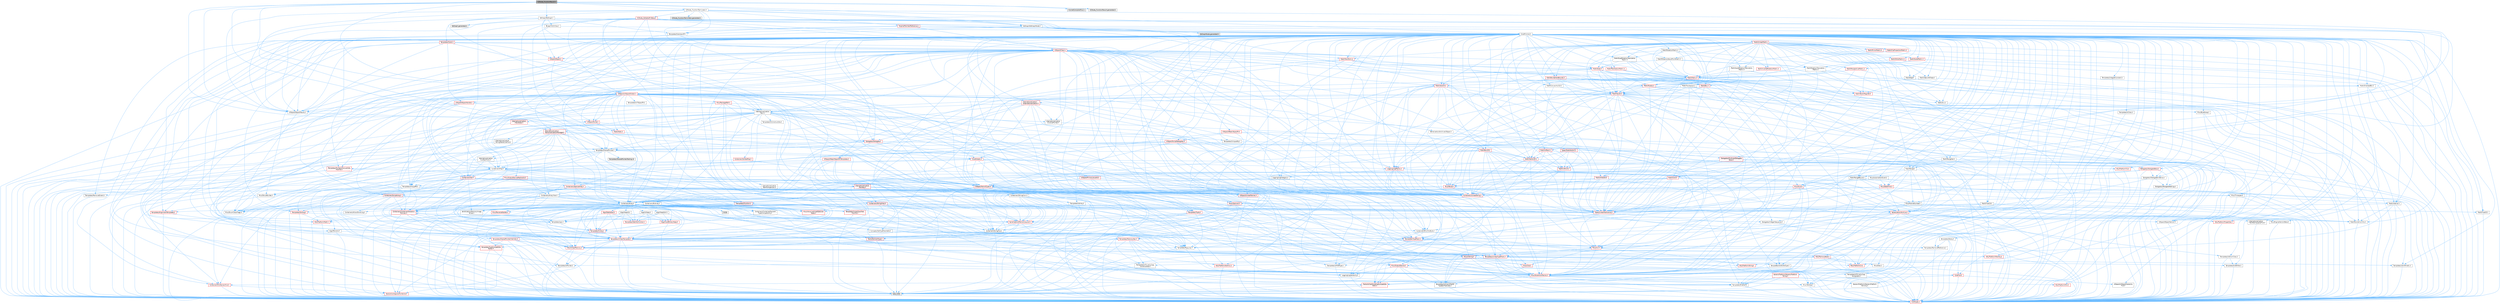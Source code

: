digraph "K2Node_FunctionResult.h"
{
 // INTERACTIVE_SVG=YES
 // LATEX_PDF_SIZE
  bgcolor="transparent";
  edge [fontname=Helvetica,fontsize=10,labelfontname=Helvetica,labelfontsize=10];
  node [fontname=Helvetica,fontsize=10,shape=box,height=0.2,width=0.4];
  Node1 [id="Node000001",label="K2Node_FunctionResult.h",height=0.2,width=0.4,color="gray40", fillcolor="grey60", style="filled", fontcolor="black",tooltip=" "];
  Node1 -> Node2 [id="edge1_Node000001_Node000002",color="steelblue1",style="solid",tooltip=" "];
  Node2 [id="Node000002",label="Containers/Array.h",height=0.2,width=0.4,color="grey40", fillcolor="white", style="filled",URL="$df/dd0/Array_8h.html",tooltip=" "];
  Node2 -> Node3 [id="edge2_Node000002_Node000003",color="steelblue1",style="solid",tooltip=" "];
  Node3 [id="Node000003",label="CoreTypes.h",height=0.2,width=0.4,color="red", fillcolor="#FFF0F0", style="filled",URL="$dc/dec/CoreTypes_8h.html",tooltip=" "];
  Node2 -> Node17 [id="edge3_Node000002_Node000017",color="steelblue1",style="solid",tooltip=" "];
  Node17 [id="Node000017",label="Misc/AssertionMacros.h",height=0.2,width=0.4,color="red", fillcolor="#FFF0F0", style="filled",URL="$d0/dfa/AssertionMacros_8h.html",tooltip=" "];
  Node17 -> Node3 [id="edge4_Node000017_Node000003",color="steelblue1",style="solid",tooltip=" "];
  Node17 -> Node18 [id="edge5_Node000017_Node000018",color="steelblue1",style="solid",tooltip=" "];
  Node18 [id="Node000018",label="HAL/PlatformMisc.h",height=0.2,width=0.4,color="red", fillcolor="#FFF0F0", style="filled",URL="$d0/df5/PlatformMisc_8h.html",tooltip=" "];
  Node18 -> Node3 [id="edge6_Node000018_Node000003",color="steelblue1",style="solid",tooltip=" "];
  Node17 -> Node54 [id="edge7_Node000017_Node000054",color="steelblue1",style="solid",tooltip=" "];
  Node54 [id="Node000054",label="Templates/EnableIf.h",height=0.2,width=0.4,color="grey40", fillcolor="white", style="filled",URL="$d7/d60/EnableIf_8h.html",tooltip=" "];
  Node54 -> Node3 [id="edge8_Node000054_Node000003",color="steelblue1",style="solid",tooltip=" "];
  Node17 -> Node55 [id="edge9_Node000017_Node000055",color="steelblue1",style="solid",tooltip=" "];
  Node55 [id="Node000055",label="Templates/IsArrayOrRefOf\lTypeByPredicate.h",height=0.2,width=0.4,color="grey40", fillcolor="white", style="filled",URL="$d6/da1/IsArrayOrRefOfTypeByPredicate_8h.html",tooltip=" "];
  Node55 -> Node3 [id="edge10_Node000055_Node000003",color="steelblue1",style="solid",tooltip=" "];
  Node17 -> Node58 [id="edge11_Node000017_Node000058",color="steelblue1",style="solid",tooltip=" "];
  Node58 [id="Node000058",label="Traits/IsCharEncodingCompatible\lWith.h",height=0.2,width=0.4,color="red", fillcolor="#FFF0F0", style="filled",URL="$df/dd1/IsCharEncodingCompatibleWith_8h.html",tooltip=" "];
  Node58 -> Node7 [id="edge12_Node000058_Node000007",color="steelblue1",style="solid",tooltip=" "];
  Node7 [id="Node000007",label="type_traits",height=0.2,width=0.4,color="grey60", fillcolor="#E0E0E0", style="filled",tooltip=" "];
  Node17 -> Node60 [id="edge13_Node000017_Node000060",color="steelblue1",style="solid",tooltip=" "];
  Node60 [id="Node000060",label="Misc/VarArgs.h",height=0.2,width=0.4,color="grey40", fillcolor="white", style="filled",URL="$d5/d6f/VarArgs_8h.html",tooltip=" "];
  Node60 -> Node3 [id="edge14_Node000060_Node000003",color="steelblue1",style="solid",tooltip=" "];
  Node2 -> Node68 [id="edge15_Node000002_Node000068",color="steelblue1",style="solid",tooltip=" "];
  Node68 [id="Node000068",label="Misc/IntrusiveUnsetOptional\lState.h",height=0.2,width=0.4,color="red", fillcolor="#FFF0F0", style="filled",URL="$d2/d0a/IntrusiveUnsetOptionalState_8h.html",tooltip=" "];
  Node2 -> Node70 [id="edge16_Node000002_Node000070",color="steelblue1",style="solid",tooltip=" "];
  Node70 [id="Node000070",label="Misc/ReverseIterate.h",height=0.2,width=0.4,color="red", fillcolor="#FFF0F0", style="filled",URL="$db/de3/ReverseIterate_8h.html",tooltip=" "];
  Node2 -> Node72 [id="edge17_Node000002_Node000072",color="steelblue1",style="solid",tooltip=" "];
  Node72 [id="Node000072",label="HAL/UnrealMemory.h",height=0.2,width=0.4,color="red", fillcolor="#FFF0F0", style="filled",URL="$d9/d96/UnrealMemory_8h.html",tooltip=" "];
  Node72 -> Node3 [id="edge18_Node000072_Node000003",color="steelblue1",style="solid",tooltip=" "];
  Node72 -> Node76 [id="edge19_Node000072_Node000076",color="steelblue1",style="solid",tooltip=" "];
  Node76 [id="Node000076",label="HAL/MemoryBase.h",height=0.2,width=0.4,color="red", fillcolor="#FFF0F0", style="filled",URL="$d6/d9f/MemoryBase_8h.html",tooltip=" "];
  Node76 -> Node3 [id="edge20_Node000076_Node000003",color="steelblue1",style="solid",tooltip=" "];
  Node76 -> Node47 [id="edge21_Node000076_Node000047",color="steelblue1",style="solid",tooltip=" "];
  Node47 [id="Node000047",label="HAL/PlatformAtomics.h",height=0.2,width=0.4,color="red", fillcolor="#FFF0F0", style="filled",URL="$d3/d36/PlatformAtomics_8h.html",tooltip=" "];
  Node47 -> Node3 [id="edge22_Node000047_Node000003",color="steelblue1",style="solid",tooltip=" "];
  Node76 -> Node30 [id="edge23_Node000076_Node000030",color="steelblue1",style="solid",tooltip=" "];
  Node30 [id="Node000030",label="HAL/PlatformCrt.h",height=0.2,width=0.4,color="red", fillcolor="#FFF0F0", style="filled",URL="$d8/d75/PlatformCrt_8h.html",tooltip=" "];
  Node76 -> Node77 [id="edge24_Node000076_Node000077",color="steelblue1",style="solid",tooltip=" "];
  Node77 [id="Node000077",label="Misc/Exec.h",height=0.2,width=0.4,color="grey40", fillcolor="white", style="filled",URL="$de/ddb/Exec_8h.html",tooltip=" "];
  Node77 -> Node3 [id="edge25_Node000077_Node000003",color="steelblue1",style="solid",tooltip=" "];
  Node77 -> Node17 [id="edge26_Node000077_Node000017",color="steelblue1",style="solid",tooltip=" "];
  Node76 -> Node78 [id="edge27_Node000076_Node000078",color="steelblue1",style="solid",tooltip=" "];
  Node78 [id="Node000078",label="Misc/OutputDevice.h",height=0.2,width=0.4,color="red", fillcolor="#FFF0F0", style="filled",URL="$d7/d32/OutputDevice_8h.html",tooltip=" "];
  Node78 -> Node25 [id="edge28_Node000078_Node000025",color="steelblue1",style="solid",tooltip=" "];
  Node25 [id="Node000025",label="CoreFwd.h",height=0.2,width=0.4,color="red", fillcolor="#FFF0F0", style="filled",URL="$d1/d1e/CoreFwd_8h.html",tooltip=" "];
  Node25 -> Node3 [id="edge29_Node000025_Node000003",color="steelblue1",style="solid",tooltip=" "];
  Node25 -> Node26 [id="edge30_Node000025_Node000026",color="steelblue1",style="solid",tooltip=" "];
  Node26 [id="Node000026",label="Containers/ContainersFwd.h",height=0.2,width=0.4,color="red", fillcolor="#FFF0F0", style="filled",URL="$d4/d0a/ContainersFwd_8h.html",tooltip=" "];
  Node26 -> Node3 [id="edge31_Node000026_Node000003",color="steelblue1",style="solid",tooltip=" "];
  Node26 -> Node23 [id="edge32_Node000026_Node000023",color="steelblue1",style="solid",tooltip=" "];
  Node23 [id="Node000023",label="Traits/IsContiguousContainer.h",height=0.2,width=0.4,color="red", fillcolor="#FFF0F0", style="filled",URL="$d5/d3c/IsContiguousContainer_8h.html",tooltip=" "];
  Node23 -> Node3 [id="edge33_Node000023_Node000003",color="steelblue1",style="solid",tooltip=" "];
  Node25 -> Node28 [id="edge34_Node000025_Node000028",color="steelblue1",style="solid",tooltip=" "];
  Node28 [id="Node000028",label="UObject/UObjectHierarchy\lFwd.h",height=0.2,width=0.4,color="grey40", fillcolor="white", style="filled",URL="$d3/d13/UObjectHierarchyFwd_8h.html",tooltip=" "];
  Node78 -> Node3 [id="edge35_Node000078_Node000003",color="steelblue1",style="solid",tooltip=" "];
  Node78 -> Node79 [id="edge36_Node000078_Node000079",color="steelblue1",style="solid",tooltip=" "];
  Node79 [id="Node000079",label="Logging/LogVerbosity.h",height=0.2,width=0.4,color="grey40", fillcolor="white", style="filled",URL="$d2/d8f/LogVerbosity_8h.html",tooltip=" "];
  Node79 -> Node3 [id="edge37_Node000079_Node000003",color="steelblue1",style="solid",tooltip=" "];
  Node78 -> Node60 [id="edge38_Node000078_Node000060",color="steelblue1",style="solid",tooltip=" "];
  Node78 -> Node55 [id="edge39_Node000078_Node000055",color="steelblue1",style="solid",tooltip=" "];
  Node78 -> Node58 [id="edge40_Node000078_Node000058",color="steelblue1",style="solid",tooltip=" "];
  Node72 -> Node89 [id="edge41_Node000072_Node000089",color="steelblue1",style="solid",tooltip=" "];
  Node89 [id="Node000089",label="HAL/PlatformMemory.h",height=0.2,width=0.4,color="red", fillcolor="#FFF0F0", style="filled",URL="$de/d68/PlatformMemory_8h.html",tooltip=" "];
  Node89 -> Node3 [id="edge42_Node000089_Node000003",color="steelblue1",style="solid",tooltip=" "];
  Node72 -> Node92 [id="edge43_Node000072_Node000092",color="steelblue1",style="solid",tooltip=" "];
  Node92 [id="Node000092",label="Templates/IsPointer.h",height=0.2,width=0.4,color="grey40", fillcolor="white", style="filled",URL="$d7/d05/IsPointer_8h.html",tooltip=" "];
  Node92 -> Node3 [id="edge44_Node000092_Node000003",color="steelblue1",style="solid",tooltip=" "];
  Node2 -> Node93 [id="edge45_Node000002_Node000093",color="steelblue1",style="solid",tooltip=" "];
  Node93 [id="Node000093",label="Templates/UnrealTypeTraits.h",height=0.2,width=0.4,color="red", fillcolor="#FFF0F0", style="filled",URL="$d2/d2d/UnrealTypeTraits_8h.html",tooltip=" "];
  Node93 -> Node3 [id="edge46_Node000093_Node000003",color="steelblue1",style="solid",tooltip=" "];
  Node93 -> Node92 [id="edge47_Node000093_Node000092",color="steelblue1",style="solid",tooltip=" "];
  Node93 -> Node17 [id="edge48_Node000093_Node000017",color="steelblue1",style="solid",tooltip=" "];
  Node93 -> Node85 [id="edge49_Node000093_Node000085",color="steelblue1",style="solid",tooltip=" "];
  Node85 [id="Node000085",label="Templates/AndOrNot.h",height=0.2,width=0.4,color="grey40", fillcolor="white", style="filled",URL="$db/d0a/AndOrNot_8h.html",tooltip=" "];
  Node85 -> Node3 [id="edge50_Node000085_Node000003",color="steelblue1",style="solid",tooltip=" "];
  Node93 -> Node54 [id="edge51_Node000093_Node000054",color="steelblue1",style="solid",tooltip=" "];
  Node93 -> Node94 [id="edge52_Node000093_Node000094",color="steelblue1",style="solid",tooltip=" "];
  Node94 [id="Node000094",label="Templates/IsArithmetic.h",height=0.2,width=0.4,color="grey40", fillcolor="white", style="filled",URL="$d2/d5d/IsArithmetic_8h.html",tooltip=" "];
  Node94 -> Node3 [id="edge53_Node000094_Node000003",color="steelblue1",style="solid",tooltip=" "];
  Node93 -> Node96 [id="edge54_Node000093_Node000096",color="steelblue1",style="solid",tooltip=" "];
  Node96 [id="Node000096",label="Templates/IsPODType.h",height=0.2,width=0.4,color="grey40", fillcolor="white", style="filled",URL="$d7/db1/IsPODType_8h.html",tooltip=" "];
  Node96 -> Node3 [id="edge55_Node000096_Node000003",color="steelblue1",style="solid",tooltip=" "];
  Node93 -> Node97 [id="edge56_Node000093_Node000097",color="steelblue1",style="solid",tooltip=" "];
  Node97 [id="Node000097",label="Templates/IsUECoreType.h",height=0.2,width=0.4,color="grey40", fillcolor="white", style="filled",URL="$d1/db8/IsUECoreType_8h.html",tooltip=" "];
  Node97 -> Node3 [id="edge57_Node000097_Node000003",color="steelblue1",style="solid",tooltip=" "];
  Node97 -> Node7 [id="edge58_Node000097_Node000007",color="steelblue1",style="solid",tooltip=" "];
  Node93 -> Node86 [id="edge59_Node000093_Node000086",color="steelblue1",style="solid",tooltip=" "];
  Node86 [id="Node000086",label="Templates/IsTriviallyCopy\lConstructible.h",height=0.2,width=0.4,color="grey40", fillcolor="white", style="filled",URL="$d3/d78/IsTriviallyCopyConstructible_8h.html",tooltip=" "];
  Node86 -> Node3 [id="edge60_Node000086_Node000003",color="steelblue1",style="solid",tooltip=" "];
  Node86 -> Node7 [id="edge61_Node000086_Node000007",color="steelblue1",style="solid",tooltip=" "];
  Node2 -> Node98 [id="edge62_Node000002_Node000098",color="steelblue1",style="solid",tooltip=" "];
  Node98 [id="Node000098",label="Templates/UnrealTemplate.h",height=0.2,width=0.4,color="red", fillcolor="#FFF0F0", style="filled",URL="$d4/d24/UnrealTemplate_8h.html",tooltip=" "];
  Node98 -> Node3 [id="edge63_Node000098_Node000003",color="steelblue1",style="solid",tooltip=" "];
  Node98 -> Node92 [id="edge64_Node000098_Node000092",color="steelblue1",style="solid",tooltip=" "];
  Node98 -> Node72 [id="edge65_Node000098_Node000072",color="steelblue1",style="solid",tooltip=" "];
  Node98 -> Node93 [id="edge66_Node000098_Node000093",color="steelblue1",style="solid",tooltip=" "];
  Node98 -> Node101 [id="edge67_Node000098_Node000101",color="steelblue1",style="solid",tooltip=" "];
  Node101 [id="Node000101",label="Templates/RemoveReference.h",height=0.2,width=0.4,color="grey40", fillcolor="white", style="filled",URL="$da/dbe/RemoveReference_8h.html",tooltip=" "];
  Node101 -> Node3 [id="edge68_Node000101_Node000003",color="steelblue1",style="solid",tooltip=" "];
  Node98 -> Node62 [id="edge69_Node000098_Node000062",color="steelblue1",style="solid",tooltip=" "];
  Node62 [id="Node000062",label="Templates/Requires.h",height=0.2,width=0.4,color="grey40", fillcolor="white", style="filled",URL="$dc/d96/Requires_8h.html",tooltip=" "];
  Node62 -> Node54 [id="edge70_Node000062_Node000054",color="steelblue1",style="solid",tooltip=" "];
  Node62 -> Node7 [id="edge71_Node000062_Node000007",color="steelblue1",style="solid",tooltip=" "];
  Node98 -> Node102 [id="edge72_Node000098_Node000102",color="steelblue1",style="solid",tooltip=" "];
  Node102 [id="Node000102",label="Templates/TypeCompatible\lBytes.h",height=0.2,width=0.4,color="red", fillcolor="#FFF0F0", style="filled",URL="$df/d0a/TypeCompatibleBytes_8h.html",tooltip=" "];
  Node102 -> Node3 [id="edge73_Node000102_Node000003",color="steelblue1",style="solid",tooltip=" "];
  Node102 -> Node7 [id="edge74_Node000102_Node000007",color="steelblue1",style="solid",tooltip=" "];
  Node98 -> Node23 [id="edge75_Node000098_Node000023",color="steelblue1",style="solid",tooltip=" "];
  Node98 -> Node7 [id="edge76_Node000098_Node000007",color="steelblue1",style="solid",tooltip=" "];
  Node2 -> Node104 [id="edge77_Node000002_Node000104",color="steelblue1",style="solid",tooltip=" "];
  Node104 [id="Node000104",label="Containers/AllowShrinking.h",height=0.2,width=0.4,color="grey40", fillcolor="white", style="filled",URL="$d7/d1a/AllowShrinking_8h.html",tooltip=" "];
  Node104 -> Node3 [id="edge78_Node000104_Node000003",color="steelblue1",style="solid",tooltip=" "];
  Node2 -> Node105 [id="edge79_Node000002_Node000105",color="steelblue1",style="solid",tooltip=" "];
  Node105 [id="Node000105",label="Containers/ContainerAllocation\lPolicies.h",height=0.2,width=0.4,color="red", fillcolor="#FFF0F0", style="filled",URL="$d7/dff/ContainerAllocationPolicies_8h.html",tooltip=" "];
  Node105 -> Node3 [id="edge80_Node000105_Node000003",color="steelblue1",style="solid",tooltip=" "];
  Node105 -> Node105 [id="edge81_Node000105_Node000105",color="steelblue1",style="solid",tooltip=" "];
  Node105 -> Node107 [id="edge82_Node000105_Node000107",color="steelblue1",style="solid",tooltip=" "];
  Node107 [id="Node000107",label="HAL/PlatformMath.h",height=0.2,width=0.4,color="red", fillcolor="#FFF0F0", style="filled",URL="$dc/d53/PlatformMath_8h.html",tooltip=" "];
  Node107 -> Node3 [id="edge83_Node000107_Node000003",color="steelblue1",style="solid",tooltip=" "];
  Node105 -> Node72 [id="edge84_Node000105_Node000072",color="steelblue1",style="solid",tooltip=" "];
  Node105 -> Node40 [id="edge85_Node000105_Node000040",color="steelblue1",style="solid",tooltip=" "];
  Node40 [id="Node000040",label="Math/NumericLimits.h",height=0.2,width=0.4,color="grey40", fillcolor="white", style="filled",URL="$df/d1b/NumericLimits_8h.html",tooltip=" "];
  Node40 -> Node3 [id="edge86_Node000040_Node000003",color="steelblue1",style="solid",tooltip=" "];
  Node105 -> Node17 [id="edge87_Node000105_Node000017",color="steelblue1",style="solid",tooltip=" "];
  Node105 -> Node116 [id="edge88_Node000105_Node000116",color="steelblue1",style="solid",tooltip=" "];
  Node116 [id="Node000116",label="Templates/MemoryOps.h",height=0.2,width=0.4,color="red", fillcolor="#FFF0F0", style="filled",URL="$db/dea/MemoryOps_8h.html",tooltip=" "];
  Node116 -> Node3 [id="edge89_Node000116_Node000003",color="steelblue1",style="solid",tooltip=" "];
  Node116 -> Node72 [id="edge90_Node000116_Node000072",color="steelblue1",style="solid",tooltip=" "];
  Node116 -> Node87 [id="edge91_Node000116_Node000087",color="steelblue1",style="solid",tooltip=" "];
  Node87 [id="Node000087",label="Templates/IsTriviallyCopy\lAssignable.h",height=0.2,width=0.4,color="grey40", fillcolor="white", style="filled",URL="$d2/df2/IsTriviallyCopyAssignable_8h.html",tooltip=" "];
  Node87 -> Node3 [id="edge92_Node000087_Node000003",color="steelblue1",style="solid",tooltip=" "];
  Node87 -> Node7 [id="edge93_Node000087_Node000007",color="steelblue1",style="solid",tooltip=" "];
  Node116 -> Node86 [id="edge94_Node000116_Node000086",color="steelblue1",style="solid",tooltip=" "];
  Node116 -> Node62 [id="edge95_Node000116_Node000062",color="steelblue1",style="solid",tooltip=" "];
  Node116 -> Node93 [id="edge96_Node000116_Node000093",color="steelblue1",style="solid",tooltip=" "];
  Node116 -> Node7 [id="edge97_Node000116_Node000007",color="steelblue1",style="solid",tooltip=" "];
  Node105 -> Node102 [id="edge98_Node000105_Node000102",color="steelblue1",style="solid",tooltip=" "];
  Node105 -> Node7 [id="edge99_Node000105_Node000007",color="steelblue1",style="solid",tooltip=" "];
  Node2 -> Node117 [id="edge100_Node000002_Node000117",color="steelblue1",style="solid",tooltip=" "];
  Node117 [id="Node000117",label="Containers/ContainerElement\lTypeCompatibility.h",height=0.2,width=0.4,color="grey40", fillcolor="white", style="filled",URL="$df/ddf/ContainerElementTypeCompatibility_8h.html",tooltip=" "];
  Node117 -> Node3 [id="edge101_Node000117_Node000003",color="steelblue1",style="solid",tooltip=" "];
  Node117 -> Node93 [id="edge102_Node000117_Node000093",color="steelblue1",style="solid",tooltip=" "];
  Node2 -> Node118 [id="edge103_Node000002_Node000118",color="steelblue1",style="solid",tooltip=" "];
  Node118 [id="Node000118",label="Serialization/Archive.h",height=0.2,width=0.4,color="red", fillcolor="#FFF0F0", style="filled",URL="$d7/d3b/Archive_8h.html",tooltip=" "];
  Node118 -> Node25 [id="edge104_Node000118_Node000025",color="steelblue1",style="solid",tooltip=" "];
  Node118 -> Node3 [id="edge105_Node000118_Node000003",color="steelblue1",style="solid",tooltip=" "];
  Node118 -> Node119 [id="edge106_Node000118_Node000119",color="steelblue1",style="solid",tooltip=" "];
  Node119 [id="Node000119",label="HAL/PlatformProperties.h",height=0.2,width=0.4,color="red", fillcolor="#FFF0F0", style="filled",URL="$d9/db0/PlatformProperties_8h.html",tooltip=" "];
  Node119 -> Node3 [id="edge107_Node000119_Node000003",color="steelblue1",style="solid",tooltip=" "];
  Node118 -> Node122 [id="edge108_Node000118_Node000122",color="steelblue1",style="solid",tooltip=" "];
  Node122 [id="Node000122",label="Internationalization\l/TextNamespaceFwd.h",height=0.2,width=0.4,color="grey40", fillcolor="white", style="filled",URL="$d8/d97/TextNamespaceFwd_8h.html",tooltip=" "];
  Node122 -> Node3 [id="edge109_Node000122_Node000003",color="steelblue1",style="solid",tooltip=" "];
  Node118 -> Node17 [id="edge110_Node000118_Node000017",color="steelblue1",style="solid",tooltip=" "];
  Node118 -> Node123 [id="edge111_Node000118_Node000123",color="steelblue1",style="solid",tooltip=" "];
  Node123 [id="Node000123",label="Misc/EngineVersionBase.h",height=0.2,width=0.4,color="grey40", fillcolor="white", style="filled",URL="$d5/d2b/EngineVersionBase_8h.html",tooltip=" "];
  Node123 -> Node3 [id="edge112_Node000123_Node000003",color="steelblue1",style="solid",tooltip=" "];
  Node118 -> Node60 [id="edge113_Node000118_Node000060",color="steelblue1",style="solid",tooltip=" "];
  Node118 -> Node54 [id="edge114_Node000118_Node000054",color="steelblue1",style="solid",tooltip=" "];
  Node118 -> Node55 [id="edge115_Node000118_Node000055",color="steelblue1",style="solid",tooltip=" "];
  Node118 -> Node126 [id="edge116_Node000118_Node000126",color="steelblue1",style="solid",tooltip=" "];
  Node126 [id="Node000126",label="Templates/IsEnumClass.h",height=0.2,width=0.4,color="grey40", fillcolor="white", style="filled",URL="$d7/d15/IsEnumClass_8h.html",tooltip=" "];
  Node126 -> Node3 [id="edge117_Node000126_Node000003",color="steelblue1",style="solid",tooltip=" "];
  Node126 -> Node85 [id="edge118_Node000126_Node000085",color="steelblue1",style="solid",tooltip=" "];
  Node118 -> Node98 [id="edge119_Node000118_Node000098",color="steelblue1",style="solid",tooltip=" "];
  Node118 -> Node58 [id="edge120_Node000118_Node000058",color="steelblue1",style="solid",tooltip=" "];
  Node118 -> Node127 [id="edge121_Node000118_Node000127",color="steelblue1",style="solid",tooltip=" "];
  Node127 [id="Node000127",label="UObject/ObjectVersion.h",height=0.2,width=0.4,color="grey40", fillcolor="white", style="filled",URL="$da/d63/ObjectVersion_8h.html",tooltip=" "];
  Node127 -> Node3 [id="edge122_Node000127_Node000003",color="steelblue1",style="solid",tooltip=" "];
  Node2 -> Node128 [id="edge123_Node000002_Node000128",color="steelblue1",style="solid",tooltip=" "];
  Node128 [id="Node000128",label="Serialization/MemoryImage\lWriter.h",height=0.2,width=0.4,color="grey40", fillcolor="white", style="filled",URL="$d0/d08/MemoryImageWriter_8h.html",tooltip=" "];
  Node128 -> Node3 [id="edge124_Node000128_Node000003",color="steelblue1",style="solid",tooltip=" "];
  Node128 -> Node129 [id="edge125_Node000128_Node000129",color="steelblue1",style="solid",tooltip=" "];
  Node129 [id="Node000129",label="Serialization/MemoryLayout.h",height=0.2,width=0.4,color="red", fillcolor="#FFF0F0", style="filled",URL="$d7/d66/MemoryLayout_8h.html",tooltip=" "];
  Node129 -> Node132 [id="edge126_Node000129_Node000132",color="steelblue1",style="solid",tooltip=" "];
  Node132 [id="Node000132",label="Containers/EnumAsByte.h",height=0.2,width=0.4,color="grey40", fillcolor="white", style="filled",URL="$d6/d9a/EnumAsByte_8h.html",tooltip=" "];
  Node132 -> Node3 [id="edge127_Node000132_Node000003",color="steelblue1",style="solid",tooltip=" "];
  Node132 -> Node96 [id="edge128_Node000132_Node000096",color="steelblue1",style="solid",tooltip=" "];
  Node132 -> Node133 [id="edge129_Node000132_Node000133",color="steelblue1",style="solid",tooltip=" "];
  Node133 [id="Node000133",label="Templates/TypeHash.h",height=0.2,width=0.4,color="red", fillcolor="#FFF0F0", style="filled",URL="$d1/d62/TypeHash_8h.html",tooltip=" "];
  Node133 -> Node3 [id="edge130_Node000133_Node000003",color="steelblue1",style="solid",tooltip=" "];
  Node133 -> Node62 [id="edge131_Node000133_Node000062",color="steelblue1",style="solid",tooltip=" "];
  Node133 -> Node134 [id="edge132_Node000133_Node000134",color="steelblue1",style="solid",tooltip=" "];
  Node134 [id="Node000134",label="Misc/Crc.h",height=0.2,width=0.4,color="red", fillcolor="#FFF0F0", style="filled",URL="$d4/dd2/Crc_8h.html",tooltip=" "];
  Node134 -> Node3 [id="edge133_Node000134_Node000003",color="steelblue1",style="solid",tooltip=" "];
  Node134 -> Node74 [id="edge134_Node000134_Node000074",color="steelblue1",style="solid",tooltip=" "];
  Node74 [id="Node000074",label="HAL/PlatformString.h",height=0.2,width=0.4,color="red", fillcolor="#FFF0F0", style="filled",URL="$db/db5/PlatformString_8h.html",tooltip=" "];
  Node74 -> Node3 [id="edge135_Node000074_Node000003",color="steelblue1",style="solid",tooltip=" "];
  Node134 -> Node17 [id="edge136_Node000134_Node000017",color="steelblue1",style="solid",tooltip=" "];
  Node134 -> Node135 [id="edge137_Node000134_Node000135",color="steelblue1",style="solid",tooltip=" "];
  Node135 [id="Node000135",label="Misc/CString.h",height=0.2,width=0.4,color="red", fillcolor="#FFF0F0", style="filled",URL="$d2/d49/CString_8h.html",tooltip=" "];
  Node135 -> Node3 [id="edge138_Node000135_Node000003",color="steelblue1",style="solid",tooltip=" "];
  Node135 -> Node30 [id="edge139_Node000135_Node000030",color="steelblue1",style="solid",tooltip=" "];
  Node135 -> Node74 [id="edge140_Node000135_Node000074",color="steelblue1",style="solid",tooltip=" "];
  Node135 -> Node17 [id="edge141_Node000135_Node000017",color="steelblue1",style="solid",tooltip=" "];
  Node135 -> Node136 [id="edge142_Node000135_Node000136",color="steelblue1",style="solid",tooltip=" "];
  Node136 [id="Node000136",label="Misc/Char.h",height=0.2,width=0.4,color="red", fillcolor="#FFF0F0", style="filled",URL="$d0/d58/Char_8h.html",tooltip=" "];
  Node136 -> Node3 [id="edge143_Node000136_Node000003",color="steelblue1",style="solid",tooltip=" "];
  Node136 -> Node7 [id="edge144_Node000136_Node000007",color="steelblue1",style="solid",tooltip=" "];
  Node135 -> Node60 [id="edge145_Node000135_Node000060",color="steelblue1",style="solid",tooltip=" "];
  Node135 -> Node55 [id="edge146_Node000135_Node000055",color="steelblue1",style="solid",tooltip=" "];
  Node135 -> Node58 [id="edge147_Node000135_Node000058",color="steelblue1",style="solid",tooltip=" "];
  Node134 -> Node136 [id="edge148_Node000134_Node000136",color="steelblue1",style="solid",tooltip=" "];
  Node134 -> Node93 [id="edge149_Node000134_Node000093",color="steelblue1",style="solid",tooltip=" "];
  Node133 -> Node7 [id="edge150_Node000133_Node000007",color="steelblue1",style="solid",tooltip=" "];
  Node129 -> Node20 [id="edge151_Node000129_Node000020",color="steelblue1",style="solid",tooltip=" "];
  Node20 [id="Node000020",label="Containers/StringFwd.h",height=0.2,width=0.4,color="grey40", fillcolor="white", style="filled",URL="$df/d37/StringFwd_8h.html",tooltip=" "];
  Node20 -> Node3 [id="edge152_Node000020_Node000003",color="steelblue1",style="solid",tooltip=" "];
  Node20 -> Node21 [id="edge153_Node000020_Node000021",color="steelblue1",style="solid",tooltip=" "];
  Node21 [id="Node000021",label="Traits/ElementType.h",height=0.2,width=0.4,color="red", fillcolor="#FFF0F0", style="filled",URL="$d5/d4f/ElementType_8h.html",tooltip=" "];
  Node21 -> Node7 [id="edge154_Node000021_Node000007",color="steelblue1",style="solid",tooltip=" "];
  Node20 -> Node23 [id="edge155_Node000020_Node000023",color="steelblue1",style="solid",tooltip=" "];
  Node129 -> Node72 [id="edge156_Node000129_Node000072",color="steelblue1",style="solid",tooltip=" "];
  Node129 -> Node54 [id="edge157_Node000129_Node000054",color="steelblue1",style="solid",tooltip=" "];
  Node129 -> Node98 [id="edge158_Node000129_Node000098",color="steelblue1",style="solid",tooltip=" "];
  Node2 -> Node142 [id="edge159_Node000002_Node000142",color="steelblue1",style="solid",tooltip=" "];
  Node142 [id="Node000142",label="Algo/Heapify.h",height=0.2,width=0.4,color="grey40", fillcolor="white", style="filled",URL="$d0/d2a/Heapify_8h.html",tooltip=" "];
  Node142 -> Node143 [id="edge160_Node000142_Node000143",color="steelblue1",style="solid",tooltip=" "];
  Node143 [id="Node000143",label="Algo/Impl/BinaryHeap.h",height=0.2,width=0.4,color="red", fillcolor="#FFF0F0", style="filled",URL="$d7/da3/Algo_2Impl_2BinaryHeap_8h.html",tooltip=" "];
  Node143 -> Node144 [id="edge161_Node000143_Node000144",color="steelblue1",style="solid",tooltip=" "];
  Node144 [id="Node000144",label="Templates/Invoke.h",height=0.2,width=0.4,color="red", fillcolor="#FFF0F0", style="filled",URL="$d7/deb/Invoke_8h.html",tooltip=" "];
  Node144 -> Node3 [id="edge162_Node000144_Node000003",color="steelblue1",style="solid",tooltip=" "];
  Node144 -> Node98 [id="edge163_Node000144_Node000098",color="steelblue1",style="solid",tooltip=" "];
  Node144 -> Node7 [id="edge164_Node000144_Node000007",color="steelblue1",style="solid",tooltip=" "];
  Node143 -> Node7 [id="edge165_Node000143_Node000007",color="steelblue1",style="solid",tooltip=" "];
  Node142 -> Node148 [id="edge166_Node000142_Node000148",color="steelblue1",style="solid",tooltip=" "];
  Node148 [id="Node000148",label="Templates/IdentityFunctor.h",height=0.2,width=0.4,color="red", fillcolor="#FFF0F0", style="filled",URL="$d7/d2e/IdentityFunctor_8h.html",tooltip=" "];
  Node142 -> Node144 [id="edge167_Node000142_Node000144",color="steelblue1",style="solid",tooltip=" "];
  Node142 -> Node149 [id="edge168_Node000142_Node000149",color="steelblue1",style="solid",tooltip=" "];
  Node149 [id="Node000149",label="Templates/Less.h",height=0.2,width=0.4,color="grey40", fillcolor="white", style="filled",URL="$de/dc8/Less_8h.html",tooltip=" "];
  Node149 -> Node3 [id="edge169_Node000149_Node000003",color="steelblue1",style="solid",tooltip=" "];
  Node149 -> Node98 [id="edge170_Node000149_Node000098",color="steelblue1",style="solid",tooltip=" "];
  Node142 -> Node98 [id="edge171_Node000142_Node000098",color="steelblue1",style="solid",tooltip=" "];
  Node2 -> Node150 [id="edge172_Node000002_Node000150",color="steelblue1",style="solid",tooltip=" "];
  Node150 [id="Node000150",label="Algo/HeapSort.h",height=0.2,width=0.4,color="grey40", fillcolor="white", style="filled",URL="$d3/d92/HeapSort_8h.html",tooltip=" "];
  Node150 -> Node143 [id="edge173_Node000150_Node000143",color="steelblue1",style="solid",tooltip=" "];
  Node150 -> Node148 [id="edge174_Node000150_Node000148",color="steelblue1",style="solid",tooltip=" "];
  Node150 -> Node149 [id="edge175_Node000150_Node000149",color="steelblue1",style="solid",tooltip=" "];
  Node150 -> Node98 [id="edge176_Node000150_Node000098",color="steelblue1",style="solid",tooltip=" "];
  Node2 -> Node151 [id="edge177_Node000002_Node000151",color="steelblue1",style="solid",tooltip=" "];
  Node151 [id="Node000151",label="Algo/IsHeap.h",height=0.2,width=0.4,color="grey40", fillcolor="white", style="filled",URL="$de/d32/IsHeap_8h.html",tooltip=" "];
  Node151 -> Node143 [id="edge178_Node000151_Node000143",color="steelblue1",style="solid",tooltip=" "];
  Node151 -> Node148 [id="edge179_Node000151_Node000148",color="steelblue1",style="solid",tooltip=" "];
  Node151 -> Node144 [id="edge180_Node000151_Node000144",color="steelblue1",style="solid",tooltip=" "];
  Node151 -> Node149 [id="edge181_Node000151_Node000149",color="steelblue1",style="solid",tooltip=" "];
  Node151 -> Node98 [id="edge182_Node000151_Node000098",color="steelblue1",style="solid",tooltip=" "];
  Node2 -> Node143 [id="edge183_Node000002_Node000143",color="steelblue1",style="solid",tooltip=" "];
  Node2 -> Node152 [id="edge184_Node000002_Node000152",color="steelblue1",style="solid",tooltip=" "];
  Node152 [id="Node000152",label="Algo/StableSort.h",height=0.2,width=0.4,color="red", fillcolor="#FFF0F0", style="filled",URL="$d7/d3c/StableSort_8h.html",tooltip=" "];
  Node152 -> Node148 [id="edge185_Node000152_Node000148",color="steelblue1",style="solid",tooltip=" "];
  Node152 -> Node144 [id="edge186_Node000152_Node000144",color="steelblue1",style="solid",tooltip=" "];
  Node152 -> Node149 [id="edge187_Node000152_Node000149",color="steelblue1",style="solid",tooltip=" "];
  Node152 -> Node98 [id="edge188_Node000152_Node000098",color="steelblue1",style="solid",tooltip=" "];
  Node2 -> Node155 [id="edge189_Node000002_Node000155",color="steelblue1",style="solid",tooltip=" "];
  Node155 [id="Node000155",label="Concepts/GetTypeHashable.h",height=0.2,width=0.4,color="grey40", fillcolor="white", style="filled",URL="$d3/da2/GetTypeHashable_8h.html",tooltip=" "];
  Node155 -> Node3 [id="edge190_Node000155_Node000003",color="steelblue1",style="solid",tooltip=" "];
  Node155 -> Node133 [id="edge191_Node000155_Node000133",color="steelblue1",style="solid",tooltip=" "];
  Node2 -> Node148 [id="edge192_Node000002_Node000148",color="steelblue1",style="solid",tooltip=" "];
  Node2 -> Node144 [id="edge193_Node000002_Node000144",color="steelblue1",style="solid",tooltip=" "];
  Node2 -> Node149 [id="edge194_Node000002_Node000149",color="steelblue1",style="solid",tooltip=" "];
  Node2 -> Node156 [id="edge195_Node000002_Node000156",color="steelblue1",style="solid",tooltip=" "];
  Node156 [id="Node000156",label="Templates/LosesQualifiers\lFromTo.h",height=0.2,width=0.4,color="red", fillcolor="#FFF0F0", style="filled",URL="$d2/db3/LosesQualifiersFromTo_8h.html",tooltip=" "];
  Node156 -> Node7 [id="edge196_Node000156_Node000007",color="steelblue1",style="solid",tooltip=" "];
  Node2 -> Node62 [id="edge197_Node000002_Node000062",color="steelblue1",style="solid",tooltip=" "];
  Node2 -> Node157 [id="edge198_Node000002_Node000157",color="steelblue1",style="solid",tooltip=" "];
  Node157 [id="Node000157",label="Templates/Sorting.h",height=0.2,width=0.4,color="red", fillcolor="#FFF0F0", style="filled",URL="$d3/d9e/Sorting_8h.html",tooltip=" "];
  Node157 -> Node3 [id="edge199_Node000157_Node000003",color="steelblue1",style="solid",tooltip=" "];
  Node157 -> Node107 [id="edge200_Node000157_Node000107",color="steelblue1",style="solid",tooltip=" "];
  Node157 -> Node149 [id="edge201_Node000157_Node000149",color="steelblue1",style="solid",tooltip=" "];
  Node2 -> Node161 [id="edge202_Node000002_Node000161",color="steelblue1",style="solid",tooltip=" "];
  Node161 [id="Node000161",label="Templates/AlignmentTemplates.h",height=0.2,width=0.4,color="red", fillcolor="#FFF0F0", style="filled",URL="$dd/d32/AlignmentTemplates_8h.html",tooltip=" "];
  Node161 -> Node3 [id="edge203_Node000161_Node000003",color="steelblue1",style="solid",tooltip=" "];
  Node161 -> Node92 [id="edge204_Node000161_Node000092",color="steelblue1",style="solid",tooltip=" "];
  Node2 -> Node21 [id="edge205_Node000002_Node000021",color="steelblue1",style="solid",tooltip=" "];
  Node2 -> Node113 [id="edge206_Node000002_Node000113",color="steelblue1",style="solid",tooltip=" "];
  Node113 [id="Node000113",label="limits",height=0.2,width=0.4,color="grey60", fillcolor="#E0E0E0", style="filled",tooltip=" "];
  Node2 -> Node7 [id="edge207_Node000002_Node000007",color="steelblue1",style="solid",tooltip=" "];
  Node1 -> Node162 [id="edge208_Node000001_Node000162",color="steelblue1",style="solid",tooltip=" "];
  Node162 [id="Node000162",label="CoreMinimal.h",height=0.2,width=0.4,color="grey40", fillcolor="white", style="filled",URL="$d7/d67/CoreMinimal_8h.html",tooltip=" "];
  Node162 -> Node3 [id="edge209_Node000162_Node000003",color="steelblue1",style="solid",tooltip=" "];
  Node162 -> Node25 [id="edge210_Node000162_Node000025",color="steelblue1",style="solid",tooltip=" "];
  Node162 -> Node28 [id="edge211_Node000162_Node000028",color="steelblue1",style="solid",tooltip=" "];
  Node162 -> Node26 [id="edge212_Node000162_Node000026",color="steelblue1",style="solid",tooltip=" "];
  Node162 -> Node60 [id="edge213_Node000162_Node000060",color="steelblue1",style="solid",tooltip=" "];
  Node162 -> Node79 [id="edge214_Node000162_Node000079",color="steelblue1",style="solid",tooltip=" "];
  Node162 -> Node78 [id="edge215_Node000162_Node000078",color="steelblue1",style="solid",tooltip=" "];
  Node162 -> Node30 [id="edge216_Node000162_Node000030",color="steelblue1",style="solid",tooltip=" "];
  Node162 -> Node18 [id="edge217_Node000162_Node000018",color="steelblue1",style="solid",tooltip=" "];
  Node162 -> Node17 [id="edge218_Node000162_Node000017",color="steelblue1",style="solid",tooltip=" "];
  Node162 -> Node92 [id="edge219_Node000162_Node000092",color="steelblue1",style="solid",tooltip=" "];
  Node162 -> Node89 [id="edge220_Node000162_Node000089",color="steelblue1",style="solid",tooltip=" "];
  Node162 -> Node47 [id="edge221_Node000162_Node000047",color="steelblue1",style="solid",tooltip=" "];
  Node162 -> Node77 [id="edge222_Node000162_Node000077",color="steelblue1",style="solid",tooltip=" "];
  Node162 -> Node76 [id="edge223_Node000162_Node000076",color="steelblue1",style="solid",tooltip=" "];
  Node162 -> Node72 [id="edge224_Node000162_Node000072",color="steelblue1",style="solid",tooltip=" "];
  Node162 -> Node94 [id="edge225_Node000162_Node000094",color="steelblue1",style="solid",tooltip=" "];
  Node162 -> Node85 [id="edge226_Node000162_Node000085",color="steelblue1",style="solid",tooltip=" "];
  Node162 -> Node96 [id="edge227_Node000162_Node000096",color="steelblue1",style="solid",tooltip=" "];
  Node162 -> Node97 [id="edge228_Node000162_Node000097",color="steelblue1",style="solid",tooltip=" "];
  Node162 -> Node86 [id="edge229_Node000162_Node000086",color="steelblue1",style="solid",tooltip=" "];
  Node162 -> Node93 [id="edge230_Node000162_Node000093",color="steelblue1",style="solid",tooltip=" "];
  Node162 -> Node54 [id="edge231_Node000162_Node000054",color="steelblue1",style="solid",tooltip=" "];
  Node162 -> Node101 [id="edge232_Node000162_Node000101",color="steelblue1",style="solid",tooltip=" "];
  Node162 -> Node163 [id="edge233_Node000162_Node000163",color="steelblue1",style="solid",tooltip=" "];
  Node163 [id="Node000163",label="Templates/IntegralConstant.h",height=0.2,width=0.4,color="grey40", fillcolor="white", style="filled",URL="$db/d1b/IntegralConstant_8h.html",tooltip=" "];
  Node163 -> Node3 [id="edge234_Node000163_Node000003",color="steelblue1",style="solid",tooltip=" "];
  Node162 -> Node164 [id="edge235_Node000162_Node000164",color="steelblue1",style="solid",tooltip=" "];
  Node164 [id="Node000164",label="Templates/IsClass.h",height=0.2,width=0.4,color="grey40", fillcolor="white", style="filled",URL="$db/dcb/IsClass_8h.html",tooltip=" "];
  Node164 -> Node3 [id="edge236_Node000164_Node000003",color="steelblue1",style="solid",tooltip=" "];
  Node162 -> Node102 [id="edge237_Node000162_Node000102",color="steelblue1",style="solid",tooltip=" "];
  Node162 -> Node23 [id="edge238_Node000162_Node000023",color="steelblue1",style="solid",tooltip=" "];
  Node162 -> Node98 [id="edge239_Node000162_Node000098",color="steelblue1",style="solid",tooltip=" "];
  Node162 -> Node40 [id="edge240_Node000162_Node000040",color="steelblue1",style="solid",tooltip=" "];
  Node162 -> Node107 [id="edge241_Node000162_Node000107",color="steelblue1",style="solid",tooltip=" "];
  Node162 -> Node87 [id="edge242_Node000162_Node000087",color="steelblue1",style="solid",tooltip=" "];
  Node162 -> Node116 [id="edge243_Node000162_Node000116",color="steelblue1",style="solid",tooltip=" "];
  Node162 -> Node105 [id="edge244_Node000162_Node000105",color="steelblue1",style="solid",tooltip=" "];
  Node162 -> Node126 [id="edge245_Node000162_Node000126",color="steelblue1",style="solid",tooltip=" "];
  Node162 -> Node119 [id="edge246_Node000162_Node000119",color="steelblue1",style="solid",tooltip=" "];
  Node162 -> Node123 [id="edge247_Node000162_Node000123",color="steelblue1",style="solid",tooltip=" "];
  Node162 -> Node122 [id="edge248_Node000162_Node000122",color="steelblue1",style="solid",tooltip=" "];
  Node162 -> Node118 [id="edge249_Node000162_Node000118",color="steelblue1",style="solid",tooltip=" "];
  Node162 -> Node149 [id="edge250_Node000162_Node000149",color="steelblue1",style="solid",tooltip=" "];
  Node162 -> Node157 [id="edge251_Node000162_Node000157",color="steelblue1",style="solid",tooltip=" "];
  Node162 -> Node136 [id="edge252_Node000162_Node000136",color="steelblue1",style="solid",tooltip=" "];
  Node162 -> Node165 [id="edge253_Node000162_Node000165",color="steelblue1",style="solid",tooltip=" "];
  Node165 [id="Node000165",label="GenericPlatform/GenericPlatform\lStricmp.h",height=0.2,width=0.4,color="grey40", fillcolor="white", style="filled",URL="$d2/d86/GenericPlatformStricmp_8h.html",tooltip=" "];
  Node165 -> Node3 [id="edge254_Node000165_Node000003",color="steelblue1",style="solid",tooltip=" "];
  Node162 -> Node166 [id="edge255_Node000162_Node000166",color="steelblue1",style="solid",tooltip=" "];
  Node166 [id="Node000166",label="GenericPlatform/GenericPlatform\lString.h",height=0.2,width=0.4,color="red", fillcolor="#FFF0F0", style="filled",URL="$dd/d20/GenericPlatformString_8h.html",tooltip=" "];
  Node166 -> Node3 [id="edge256_Node000166_Node000003",color="steelblue1",style="solid",tooltip=" "];
  Node166 -> Node165 [id="edge257_Node000166_Node000165",color="steelblue1",style="solid",tooltip=" "];
  Node166 -> Node54 [id="edge258_Node000166_Node000054",color="steelblue1",style="solid",tooltip=" "];
  Node166 -> Node58 [id="edge259_Node000166_Node000058",color="steelblue1",style="solid",tooltip=" "];
  Node166 -> Node7 [id="edge260_Node000166_Node000007",color="steelblue1",style="solid",tooltip=" "];
  Node162 -> Node74 [id="edge261_Node000162_Node000074",color="steelblue1",style="solid",tooltip=" "];
  Node162 -> Node135 [id="edge262_Node000162_Node000135",color="steelblue1",style="solid",tooltip=" "];
  Node162 -> Node134 [id="edge263_Node000162_Node000134",color="steelblue1",style="solid",tooltip=" "];
  Node162 -> Node160 [id="edge264_Node000162_Node000160",color="steelblue1",style="solid",tooltip=" "];
  Node160 [id="Node000160",label="Math/UnrealMathUtility.h",height=0.2,width=0.4,color="red", fillcolor="#FFF0F0", style="filled",URL="$db/db8/UnrealMathUtility_8h.html",tooltip=" "];
  Node160 -> Node3 [id="edge265_Node000160_Node000003",color="steelblue1",style="solid",tooltip=" "];
  Node160 -> Node17 [id="edge266_Node000160_Node000017",color="steelblue1",style="solid",tooltip=" "];
  Node160 -> Node107 [id="edge267_Node000160_Node000107",color="steelblue1",style="solid",tooltip=" "];
  Node160 -> Node62 [id="edge268_Node000160_Node000062",color="steelblue1",style="solid",tooltip=" "];
  Node162 -> Node169 [id="edge269_Node000162_Node000169",color="steelblue1",style="solid",tooltip=" "];
  Node169 [id="Node000169",label="Containers/UnrealString.h",height=0.2,width=0.4,color="red", fillcolor="#FFF0F0", style="filled",URL="$d5/dba/UnrealString_8h.html",tooltip=" "];
  Node162 -> Node2 [id="edge270_Node000162_Node000002",color="steelblue1",style="solid",tooltip=" "];
  Node162 -> Node173 [id="edge271_Node000162_Node000173",color="steelblue1",style="solid",tooltip=" "];
  Node173 [id="Node000173",label="Misc/FrameNumber.h",height=0.2,width=0.4,color="grey40", fillcolor="white", style="filled",URL="$dd/dbd/FrameNumber_8h.html",tooltip=" "];
  Node173 -> Node3 [id="edge272_Node000173_Node000003",color="steelblue1",style="solid",tooltip=" "];
  Node173 -> Node40 [id="edge273_Node000173_Node000040",color="steelblue1",style="solid",tooltip=" "];
  Node173 -> Node160 [id="edge274_Node000173_Node000160",color="steelblue1",style="solid",tooltip=" "];
  Node173 -> Node54 [id="edge275_Node000173_Node000054",color="steelblue1",style="solid",tooltip=" "];
  Node173 -> Node93 [id="edge276_Node000173_Node000093",color="steelblue1",style="solid",tooltip=" "];
  Node162 -> Node174 [id="edge277_Node000162_Node000174",color="steelblue1",style="solid",tooltip=" "];
  Node174 [id="Node000174",label="Misc/Timespan.h",height=0.2,width=0.4,color="grey40", fillcolor="white", style="filled",URL="$da/dd9/Timespan_8h.html",tooltip=" "];
  Node174 -> Node3 [id="edge278_Node000174_Node000003",color="steelblue1",style="solid",tooltip=" "];
  Node174 -> Node175 [id="edge279_Node000174_Node000175",color="steelblue1",style="solid",tooltip=" "];
  Node175 [id="Node000175",label="Math/Interval.h",height=0.2,width=0.4,color="grey40", fillcolor="white", style="filled",URL="$d1/d55/Interval_8h.html",tooltip=" "];
  Node175 -> Node3 [id="edge280_Node000175_Node000003",color="steelblue1",style="solid",tooltip=" "];
  Node175 -> Node94 [id="edge281_Node000175_Node000094",color="steelblue1",style="solid",tooltip=" "];
  Node175 -> Node93 [id="edge282_Node000175_Node000093",color="steelblue1",style="solid",tooltip=" "];
  Node175 -> Node40 [id="edge283_Node000175_Node000040",color="steelblue1",style="solid",tooltip=" "];
  Node175 -> Node160 [id="edge284_Node000175_Node000160",color="steelblue1",style="solid",tooltip=" "];
  Node174 -> Node160 [id="edge285_Node000174_Node000160",color="steelblue1",style="solid",tooltip=" "];
  Node174 -> Node17 [id="edge286_Node000174_Node000017",color="steelblue1",style="solid",tooltip=" "];
  Node162 -> Node176 [id="edge287_Node000162_Node000176",color="steelblue1",style="solid",tooltip=" "];
  Node176 [id="Node000176",label="Containers/StringConv.h",height=0.2,width=0.4,color="grey40", fillcolor="white", style="filled",URL="$d3/ddf/StringConv_8h.html",tooltip=" "];
  Node176 -> Node3 [id="edge288_Node000176_Node000003",color="steelblue1",style="solid",tooltip=" "];
  Node176 -> Node17 [id="edge289_Node000176_Node000017",color="steelblue1",style="solid",tooltip=" "];
  Node176 -> Node105 [id="edge290_Node000176_Node000105",color="steelblue1",style="solid",tooltip=" "];
  Node176 -> Node2 [id="edge291_Node000176_Node000002",color="steelblue1",style="solid",tooltip=" "];
  Node176 -> Node135 [id="edge292_Node000176_Node000135",color="steelblue1",style="solid",tooltip=" "];
  Node176 -> Node177 [id="edge293_Node000176_Node000177",color="steelblue1",style="solid",tooltip=" "];
  Node177 [id="Node000177",label="Templates/IsArray.h",height=0.2,width=0.4,color="grey40", fillcolor="white", style="filled",URL="$d8/d8d/IsArray_8h.html",tooltip=" "];
  Node177 -> Node3 [id="edge294_Node000177_Node000003",color="steelblue1",style="solid",tooltip=" "];
  Node176 -> Node98 [id="edge295_Node000176_Node000098",color="steelblue1",style="solid",tooltip=" "];
  Node176 -> Node93 [id="edge296_Node000176_Node000093",color="steelblue1",style="solid",tooltip=" "];
  Node176 -> Node21 [id="edge297_Node000176_Node000021",color="steelblue1",style="solid",tooltip=" "];
  Node176 -> Node58 [id="edge298_Node000176_Node000058",color="steelblue1",style="solid",tooltip=" "];
  Node176 -> Node23 [id="edge299_Node000176_Node000023",color="steelblue1",style="solid",tooltip=" "];
  Node176 -> Node7 [id="edge300_Node000176_Node000007",color="steelblue1",style="solid",tooltip=" "];
  Node162 -> Node178 [id="edge301_Node000162_Node000178",color="steelblue1",style="solid",tooltip=" "];
  Node178 [id="Node000178",label="UObject/UnrealNames.h",height=0.2,width=0.4,color="red", fillcolor="#FFF0F0", style="filled",URL="$d8/db1/UnrealNames_8h.html",tooltip=" "];
  Node178 -> Node3 [id="edge302_Node000178_Node000003",color="steelblue1",style="solid",tooltip=" "];
  Node162 -> Node180 [id="edge303_Node000162_Node000180",color="steelblue1",style="solid",tooltip=" "];
  Node180 [id="Node000180",label="UObject/NameTypes.h",height=0.2,width=0.4,color="red", fillcolor="#FFF0F0", style="filled",URL="$d6/d35/NameTypes_8h.html",tooltip=" "];
  Node180 -> Node3 [id="edge304_Node000180_Node000003",color="steelblue1",style="solid",tooltip=" "];
  Node180 -> Node17 [id="edge305_Node000180_Node000017",color="steelblue1",style="solid",tooltip=" "];
  Node180 -> Node72 [id="edge306_Node000180_Node000072",color="steelblue1",style="solid",tooltip=" "];
  Node180 -> Node93 [id="edge307_Node000180_Node000093",color="steelblue1",style="solid",tooltip=" "];
  Node180 -> Node98 [id="edge308_Node000180_Node000098",color="steelblue1",style="solid",tooltip=" "];
  Node180 -> Node169 [id="edge309_Node000180_Node000169",color="steelblue1",style="solid",tooltip=" "];
  Node180 -> Node176 [id="edge310_Node000180_Node000176",color="steelblue1",style="solid",tooltip=" "];
  Node180 -> Node20 [id="edge311_Node000180_Node000020",color="steelblue1",style="solid",tooltip=" "];
  Node180 -> Node178 [id="edge312_Node000180_Node000178",color="steelblue1",style="solid",tooltip=" "];
  Node180 -> Node129 [id="edge313_Node000180_Node000129",color="steelblue1",style="solid",tooltip=" "];
  Node180 -> Node68 [id="edge314_Node000180_Node000068",color="steelblue1",style="solid",tooltip=" "];
  Node162 -> Node188 [id="edge315_Node000162_Node000188",color="steelblue1",style="solid",tooltip=" "];
  Node188 [id="Node000188",label="Misc/Parse.h",height=0.2,width=0.4,color="red", fillcolor="#FFF0F0", style="filled",URL="$dc/d71/Parse_8h.html",tooltip=" "];
  Node188 -> Node20 [id="edge316_Node000188_Node000020",color="steelblue1",style="solid",tooltip=" "];
  Node188 -> Node169 [id="edge317_Node000188_Node000169",color="steelblue1",style="solid",tooltip=" "];
  Node188 -> Node3 [id="edge318_Node000188_Node000003",color="steelblue1",style="solid",tooltip=" "];
  Node188 -> Node30 [id="edge319_Node000188_Node000030",color="steelblue1",style="solid",tooltip=" "];
  Node188 -> Node42 [id="edge320_Node000188_Node000042",color="steelblue1",style="solid",tooltip=" "];
  Node42 [id="Node000042",label="Misc/EnumClassFlags.h",height=0.2,width=0.4,color="grey40", fillcolor="white", style="filled",URL="$d8/de7/EnumClassFlags_8h.html",tooltip=" "];
  Node188 -> Node189 [id="edge321_Node000188_Node000189",color="steelblue1",style="solid",tooltip=" "];
  Node189 [id="Node000189",label="Templates/Function.h",height=0.2,width=0.4,color="red", fillcolor="#FFF0F0", style="filled",URL="$df/df5/Function_8h.html",tooltip=" "];
  Node189 -> Node3 [id="edge322_Node000189_Node000003",color="steelblue1",style="solid",tooltip=" "];
  Node189 -> Node17 [id="edge323_Node000189_Node000017",color="steelblue1",style="solid",tooltip=" "];
  Node189 -> Node68 [id="edge324_Node000189_Node000068",color="steelblue1",style="solid",tooltip=" "];
  Node189 -> Node72 [id="edge325_Node000189_Node000072",color="steelblue1",style="solid",tooltip=" "];
  Node189 -> Node93 [id="edge326_Node000189_Node000093",color="steelblue1",style="solid",tooltip=" "];
  Node189 -> Node144 [id="edge327_Node000189_Node000144",color="steelblue1",style="solid",tooltip=" "];
  Node189 -> Node98 [id="edge328_Node000189_Node000098",color="steelblue1",style="solid",tooltip=" "];
  Node189 -> Node62 [id="edge329_Node000189_Node000062",color="steelblue1",style="solid",tooltip=" "];
  Node189 -> Node160 [id="edge330_Node000189_Node000160",color="steelblue1",style="solid",tooltip=" "];
  Node189 -> Node7 [id="edge331_Node000189_Node000007",color="steelblue1",style="solid",tooltip=" "];
  Node162 -> Node161 [id="edge332_Node000162_Node000161",color="steelblue1",style="solid",tooltip=" "];
  Node162 -> Node191 [id="edge333_Node000162_Node000191",color="steelblue1",style="solid",tooltip=" "];
  Node191 [id="Node000191",label="Misc/StructBuilder.h",height=0.2,width=0.4,color="grey40", fillcolor="white", style="filled",URL="$d9/db3/StructBuilder_8h.html",tooltip=" "];
  Node191 -> Node3 [id="edge334_Node000191_Node000003",color="steelblue1",style="solid",tooltip=" "];
  Node191 -> Node160 [id="edge335_Node000191_Node000160",color="steelblue1",style="solid",tooltip=" "];
  Node191 -> Node161 [id="edge336_Node000191_Node000161",color="steelblue1",style="solid",tooltip=" "];
  Node162 -> Node109 [id="edge337_Node000162_Node000109",color="steelblue1",style="solid",tooltip=" "];
  Node109 [id="Node000109",label="Templates/Decay.h",height=0.2,width=0.4,color="grey40", fillcolor="white", style="filled",URL="$dd/d0f/Decay_8h.html",tooltip=" "];
  Node109 -> Node3 [id="edge338_Node000109_Node000003",color="steelblue1",style="solid",tooltip=" "];
  Node109 -> Node101 [id="edge339_Node000109_Node000101",color="steelblue1",style="solid",tooltip=" "];
  Node109 -> Node7 [id="edge340_Node000109_Node000007",color="steelblue1",style="solid",tooltip=" "];
  Node162 -> Node192 [id="edge341_Node000162_Node000192",color="steelblue1",style="solid",tooltip=" "];
  Node192 [id="Node000192",label="Templates/PointerIsConvertible\lFromTo.h",height=0.2,width=0.4,color="red", fillcolor="#FFF0F0", style="filled",URL="$d6/d65/PointerIsConvertibleFromTo_8h.html",tooltip=" "];
  Node192 -> Node3 [id="edge342_Node000192_Node000003",color="steelblue1",style="solid",tooltip=" "];
  Node192 -> Node156 [id="edge343_Node000192_Node000156",color="steelblue1",style="solid",tooltip=" "];
  Node192 -> Node7 [id="edge344_Node000192_Node000007",color="steelblue1",style="solid",tooltip=" "];
  Node162 -> Node144 [id="edge345_Node000162_Node000144",color="steelblue1",style="solid",tooltip=" "];
  Node162 -> Node189 [id="edge346_Node000162_Node000189",color="steelblue1",style="solid",tooltip=" "];
  Node162 -> Node133 [id="edge347_Node000162_Node000133",color="steelblue1",style="solid",tooltip=" "];
  Node162 -> Node193 [id="edge348_Node000162_Node000193",color="steelblue1",style="solid",tooltip=" "];
  Node193 [id="Node000193",label="Containers/ScriptArray.h",height=0.2,width=0.4,color="red", fillcolor="#FFF0F0", style="filled",URL="$dc/daf/ScriptArray_8h.html",tooltip=" "];
  Node193 -> Node3 [id="edge349_Node000193_Node000003",color="steelblue1",style="solid",tooltip=" "];
  Node193 -> Node17 [id="edge350_Node000193_Node000017",color="steelblue1",style="solid",tooltip=" "];
  Node193 -> Node72 [id="edge351_Node000193_Node000072",color="steelblue1",style="solid",tooltip=" "];
  Node193 -> Node104 [id="edge352_Node000193_Node000104",color="steelblue1",style="solid",tooltip=" "];
  Node193 -> Node105 [id="edge353_Node000193_Node000105",color="steelblue1",style="solid",tooltip=" "];
  Node193 -> Node2 [id="edge354_Node000193_Node000002",color="steelblue1",style="solid",tooltip=" "];
  Node162 -> Node194 [id="edge355_Node000162_Node000194",color="steelblue1",style="solid",tooltip=" "];
  Node194 [id="Node000194",label="Containers/BitArray.h",height=0.2,width=0.4,color="grey40", fillcolor="white", style="filled",URL="$d1/de4/BitArray_8h.html",tooltip=" "];
  Node194 -> Node105 [id="edge356_Node000194_Node000105",color="steelblue1",style="solid",tooltip=" "];
  Node194 -> Node3 [id="edge357_Node000194_Node000003",color="steelblue1",style="solid",tooltip=" "];
  Node194 -> Node47 [id="edge358_Node000194_Node000047",color="steelblue1",style="solid",tooltip=" "];
  Node194 -> Node72 [id="edge359_Node000194_Node000072",color="steelblue1",style="solid",tooltip=" "];
  Node194 -> Node160 [id="edge360_Node000194_Node000160",color="steelblue1",style="solid",tooltip=" "];
  Node194 -> Node17 [id="edge361_Node000194_Node000017",color="steelblue1",style="solid",tooltip=" "];
  Node194 -> Node42 [id="edge362_Node000194_Node000042",color="steelblue1",style="solid",tooltip=" "];
  Node194 -> Node118 [id="edge363_Node000194_Node000118",color="steelblue1",style="solid",tooltip=" "];
  Node194 -> Node128 [id="edge364_Node000194_Node000128",color="steelblue1",style="solid",tooltip=" "];
  Node194 -> Node129 [id="edge365_Node000194_Node000129",color="steelblue1",style="solid",tooltip=" "];
  Node194 -> Node54 [id="edge366_Node000194_Node000054",color="steelblue1",style="solid",tooltip=" "];
  Node194 -> Node144 [id="edge367_Node000194_Node000144",color="steelblue1",style="solid",tooltip=" "];
  Node194 -> Node98 [id="edge368_Node000194_Node000098",color="steelblue1",style="solid",tooltip=" "];
  Node194 -> Node93 [id="edge369_Node000194_Node000093",color="steelblue1",style="solid",tooltip=" "];
  Node162 -> Node195 [id="edge370_Node000162_Node000195",color="steelblue1",style="solid",tooltip=" "];
  Node195 [id="Node000195",label="Containers/SparseArray.h",height=0.2,width=0.4,color="red", fillcolor="#FFF0F0", style="filled",URL="$d5/dbf/SparseArray_8h.html",tooltip=" "];
  Node195 -> Node3 [id="edge371_Node000195_Node000003",color="steelblue1",style="solid",tooltip=" "];
  Node195 -> Node17 [id="edge372_Node000195_Node000017",color="steelblue1",style="solid",tooltip=" "];
  Node195 -> Node72 [id="edge373_Node000195_Node000072",color="steelblue1",style="solid",tooltip=" "];
  Node195 -> Node93 [id="edge374_Node000195_Node000093",color="steelblue1",style="solid",tooltip=" "];
  Node195 -> Node98 [id="edge375_Node000195_Node000098",color="steelblue1",style="solid",tooltip=" "];
  Node195 -> Node105 [id="edge376_Node000195_Node000105",color="steelblue1",style="solid",tooltip=" "];
  Node195 -> Node149 [id="edge377_Node000195_Node000149",color="steelblue1",style="solid",tooltip=" "];
  Node195 -> Node2 [id="edge378_Node000195_Node000002",color="steelblue1",style="solid",tooltip=" "];
  Node195 -> Node160 [id="edge379_Node000195_Node000160",color="steelblue1",style="solid",tooltip=" "];
  Node195 -> Node193 [id="edge380_Node000195_Node000193",color="steelblue1",style="solid",tooltip=" "];
  Node195 -> Node194 [id="edge381_Node000195_Node000194",color="steelblue1",style="solid",tooltip=" "];
  Node195 -> Node128 [id="edge382_Node000195_Node000128",color="steelblue1",style="solid",tooltip=" "];
  Node195 -> Node169 [id="edge383_Node000195_Node000169",color="steelblue1",style="solid",tooltip=" "];
  Node195 -> Node68 [id="edge384_Node000195_Node000068",color="steelblue1",style="solid",tooltip=" "];
  Node162 -> Node211 [id="edge385_Node000162_Node000211",color="steelblue1",style="solid",tooltip=" "];
  Node211 [id="Node000211",label="Containers/Set.h",height=0.2,width=0.4,color="red", fillcolor="#FFF0F0", style="filled",URL="$d4/d45/Set_8h.html",tooltip=" "];
  Node211 -> Node105 [id="edge386_Node000211_Node000105",color="steelblue1",style="solid",tooltip=" "];
  Node211 -> Node117 [id="edge387_Node000211_Node000117",color="steelblue1",style="solid",tooltip=" "];
  Node211 -> Node195 [id="edge388_Node000211_Node000195",color="steelblue1",style="solid",tooltip=" "];
  Node211 -> Node26 [id="edge389_Node000211_Node000026",color="steelblue1",style="solid",tooltip=" "];
  Node211 -> Node160 [id="edge390_Node000211_Node000160",color="steelblue1",style="solid",tooltip=" "];
  Node211 -> Node17 [id="edge391_Node000211_Node000017",color="steelblue1",style="solid",tooltip=" "];
  Node211 -> Node191 [id="edge392_Node000211_Node000191",color="steelblue1",style="solid",tooltip=" "];
  Node211 -> Node128 [id="edge393_Node000211_Node000128",color="steelblue1",style="solid",tooltip=" "];
  Node211 -> Node189 [id="edge394_Node000211_Node000189",color="steelblue1",style="solid",tooltip=" "];
  Node211 -> Node157 [id="edge395_Node000211_Node000157",color="steelblue1",style="solid",tooltip=" "];
  Node211 -> Node133 [id="edge396_Node000211_Node000133",color="steelblue1",style="solid",tooltip=" "];
  Node211 -> Node98 [id="edge397_Node000211_Node000098",color="steelblue1",style="solid",tooltip=" "];
  Node211 -> Node7 [id="edge398_Node000211_Node000007",color="steelblue1",style="solid",tooltip=" "];
  Node162 -> Node214 [id="edge399_Node000162_Node000214",color="steelblue1",style="solid",tooltip=" "];
  Node214 [id="Node000214",label="Algo/Reverse.h",height=0.2,width=0.4,color="grey40", fillcolor="white", style="filled",URL="$d5/d93/Reverse_8h.html",tooltip=" "];
  Node214 -> Node3 [id="edge400_Node000214_Node000003",color="steelblue1",style="solid",tooltip=" "];
  Node214 -> Node98 [id="edge401_Node000214_Node000098",color="steelblue1",style="solid",tooltip=" "];
  Node162 -> Node215 [id="edge402_Node000162_Node000215",color="steelblue1",style="solid",tooltip=" "];
  Node215 [id="Node000215",label="Containers/Map.h",height=0.2,width=0.4,color="grey40", fillcolor="white", style="filled",URL="$df/d79/Map_8h.html",tooltip=" "];
  Node215 -> Node3 [id="edge403_Node000215_Node000003",color="steelblue1",style="solid",tooltip=" "];
  Node215 -> Node214 [id="edge404_Node000215_Node000214",color="steelblue1",style="solid",tooltip=" "];
  Node215 -> Node117 [id="edge405_Node000215_Node000117",color="steelblue1",style="solid",tooltip=" "];
  Node215 -> Node211 [id="edge406_Node000215_Node000211",color="steelblue1",style="solid",tooltip=" "];
  Node215 -> Node169 [id="edge407_Node000215_Node000169",color="steelblue1",style="solid",tooltip=" "];
  Node215 -> Node17 [id="edge408_Node000215_Node000017",color="steelblue1",style="solid",tooltip=" "];
  Node215 -> Node191 [id="edge409_Node000215_Node000191",color="steelblue1",style="solid",tooltip=" "];
  Node215 -> Node189 [id="edge410_Node000215_Node000189",color="steelblue1",style="solid",tooltip=" "];
  Node215 -> Node157 [id="edge411_Node000215_Node000157",color="steelblue1",style="solid",tooltip=" "];
  Node215 -> Node216 [id="edge412_Node000215_Node000216",color="steelblue1",style="solid",tooltip=" "];
  Node216 [id="Node000216",label="Templates/Tuple.h",height=0.2,width=0.4,color="red", fillcolor="#FFF0F0", style="filled",URL="$d2/d4f/Tuple_8h.html",tooltip=" "];
  Node216 -> Node3 [id="edge413_Node000216_Node000003",color="steelblue1",style="solid",tooltip=" "];
  Node216 -> Node98 [id="edge414_Node000216_Node000098",color="steelblue1",style="solid",tooltip=" "];
  Node216 -> Node217 [id="edge415_Node000216_Node000217",color="steelblue1",style="solid",tooltip=" "];
  Node217 [id="Node000217",label="Delegates/IntegerSequence.h",height=0.2,width=0.4,color="grey40", fillcolor="white", style="filled",URL="$d2/dcc/IntegerSequence_8h.html",tooltip=" "];
  Node217 -> Node3 [id="edge416_Node000217_Node000003",color="steelblue1",style="solid",tooltip=" "];
  Node216 -> Node144 [id="edge417_Node000216_Node000144",color="steelblue1",style="solid",tooltip=" "];
  Node216 -> Node129 [id="edge418_Node000216_Node000129",color="steelblue1",style="solid",tooltip=" "];
  Node216 -> Node62 [id="edge419_Node000216_Node000062",color="steelblue1",style="solid",tooltip=" "];
  Node216 -> Node133 [id="edge420_Node000216_Node000133",color="steelblue1",style="solid",tooltip=" "];
  Node216 -> Node7 [id="edge421_Node000216_Node000007",color="steelblue1",style="solid",tooltip=" "];
  Node215 -> Node98 [id="edge422_Node000215_Node000098",color="steelblue1",style="solid",tooltip=" "];
  Node215 -> Node93 [id="edge423_Node000215_Node000093",color="steelblue1",style="solid",tooltip=" "];
  Node215 -> Node7 [id="edge424_Node000215_Node000007",color="steelblue1",style="solid",tooltip=" "];
  Node162 -> Node219 [id="edge425_Node000162_Node000219",color="steelblue1",style="solid",tooltip=" "];
  Node219 [id="Node000219",label="Math/IntPoint.h",height=0.2,width=0.4,color="red", fillcolor="#FFF0F0", style="filled",URL="$d3/df7/IntPoint_8h.html",tooltip=" "];
  Node219 -> Node3 [id="edge426_Node000219_Node000003",color="steelblue1",style="solid",tooltip=" "];
  Node219 -> Node17 [id="edge427_Node000219_Node000017",color="steelblue1",style="solid",tooltip=" "];
  Node219 -> Node188 [id="edge428_Node000219_Node000188",color="steelblue1",style="solid",tooltip=" "];
  Node219 -> Node160 [id="edge429_Node000219_Node000160",color="steelblue1",style="solid",tooltip=" "];
  Node219 -> Node169 [id="edge430_Node000219_Node000169",color="steelblue1",style="solid",tooltip=" "];
  Node219 -> Node133 [id="edge431_Node000219_Node000133",color="steelblue1",style="solid",tooltip=" "];
  Node162 -> Node221 [id="edge432_Node000162_Node000221",color="steelblue1",style="solid",tooltip=" "];
  Node221 [id="Node000221",label="Math/IntVector.h",height=0.2,width=0.4,color="red", fillcolor="#FFF0F0", style="filled",URL="$d7/d44/IntVector_8h.html",tooltip=" "];
  Node221 -> Node3 [id="edge433_Node000221_Node000003",color="steelblue1",style="solid",tooltip=" "];
  Node221 -> Node134 [id="edge434_Node000221_Node000134",color="steelblue1",style="solid",tooltip=" "];
  Node221 -> Node188 [id="edge435_Node000221_Node000188",color="steelblue1",style="solid",tooltip=" "];
  Node221 -> Node160 [id="edge436_Node000221_Node000160",color="steelblue1",style="solid",tooltip=" "];
  Node221 -> Node169 [id="edge437_Node000221_Node000169",color="steelblue1",style="solid",tooltip=" "];
  Node162 -> Node222 [id="edge438_Node000162_Node000222",color="steelblue1",style="solid",tooltip=" "];
  Node222 [id="Node000222",label="Logging/LogCategory.h",height=0.2,width=0.4,color="grey40", fillcolor="white", style="filled",URL="$d9/d36/LogCategory_8h.html",tooltip=" "];
  Node222 -> Node3 [id="edge439_Node000222_Node000003",color="steelblue1",style="solid",tooltip=" "];
  Node222 -> Node79 [id="edge440_Node000222_Node000079",color="steelblue1",style="solid",tooltip=" "];
  Node222 -> Node180 [id="edge441_Node000222_Node000180",color="steelblue1",style="solid",tooltip=" "];
  Node162 -> Node223 [id="edge442_Node000162_Node000223",color="steelblue1",style="solid",tooltip=" "];
  Node223 [id="Node000223",label="Logging/LogMacros.h",height=0.2,width=0.4,color="red", fillcolor="#FFF0F0", style="filled",URL="$d0/d16/LogMacros_8h.html",tooltip=" "];
  Node223 -> Node169 [id="edge443_Node000223_Node000169",color="steelblue1",style="solid",tooltip=" "];
  Node223 -> Node3 [id="edge444_Node000223_Node000003",color="steelblue1",style="solid",tooltip=" "];
  Node223 -> Node222 [id="edge445_Node000223_Node000222",color="steelblue1",style="solid",tooltip=" "];
  Node223 -> Node79 [id="edge446_Node000223_Node000079",color="steelblue1",style="solid",tooltip=" "];
  Node223 -> Node17 [id="edge447_Node000223_Node000017",color="steelblue1",style="solid",tooltip=" "];
  Node223 -> Node60 [id="edge448_Node000223_Node000060",color="steelblue1",style="solid",tooltip=" "];
  Node223 -> Node54 [id="edge449_Node000223_Node000054",color="steelblue1",style="solid",tooltip=" "];
  Node223 -> Node55 [id="edge450_Node000223_Node000055",color="steelblue1",style="solid",tooltip=" "];
  Node223 -> Node58 [id="edge451_Node000223_Node000058",color="steelblue1",style="solid",tooltip=" "];
  Node223 -> Node7 [id="edge452_Node000223_Node000007",color="steelblue1",style="solid",tooltip=" "];
  Node162 -> Node226 [id="edge453_Node000162_Node000226",color="steelblue1",style="solid",tooltip=" "];
  Node226 [id="Node000226",label="Math/Vector2D.h",height=0.2,width=0.4,color="red", fillcolor="#FFF0F0", style="filled",URL="$d3/db0/Vector2D_8h.html",tooltip=" "];
  Node226 -> Node3 [id="edge454_Node000226_Node000003",color="steelblue1",style="solid",tooltip=" "];
  Node226 -> Node17 [id="edge455_Node000226_Node000017",color="steelblue1",style="solid",tooltip=" "];
  Node226 -> Node134 [id="edge456_Node000226_Node000134",color="steelblue1",style="solid",tooltip=" "];
  Node226 -> Node160 [id="edge457_Node000226_Node000160",color="steelblue1",style="solid",tooltip=" "];
  Node226 -> Node169 [id="edge458_Node000226_Node000169",color="steelblue1",style="solid",tooltip=" "];
  Node226 -> Node188 [id="edge459_Node000226_Node000188",color="steelblue1",style="solid",tooltip=" "];
  Node226 -> Node219 [id="edge460_Node000226_Node000219",color="steelblue1",style="solid",tooltip=" "];
  Node226 -> Node223 [id="edge461_Node000226_Node000223",color="steelblue1",style="solid",tooltip=" "];
  Node226 -> Node7 [id="edge462_Node000226_Node000007",color="steelblue1",style="solid",tooltip=" "];
  Node162 -> Node230 [id="edge463_Node000162_Node000230",color="steelblue1",style="solid",tooltip=" "];
  Node230 [id="Node000230",label="Math/IntRect.h",height=0.2,width=0.4,color="red", fillcolor="#FFF0F0", style="filled",URL="$d7/d53/IntRect_8h.html",tooltip=" "];
  Node230 -> Node3 [id="edge464_Node000230_Node000003",color="steelblue1",style="solid",tooltip=" "];
  Node230 -> Node160 [id="edge465_Node000230_Node000160",color="steelblue1",style="solid",tooltip=" "];
  Node230 -> Node169 [id="edge466_Node000230_Node000169",color="steelblue1",style="solid",tooltip=" "];
  Node230 -> Node219 [id="edge467_Node000230_Node000219",color="steelblue1",style="solid",tooltip=" "];
  Node230 -> Node226 [id="edge468_Node000230_Node000226",color="steelblue1",style="solid",tooltip=" "];
  Node162 -> Node231 [id="edge469_Node000162_Node000231",color="steelblue1",style="solid",tooltip=" "];
  Node231 [id="Node000231",label="Misc/ByteSwap.h",height=0.2,width=0.4,color="grey40", fillcolor="white", style="filled",URL="$dc/dd7/ByteSwap_8h.html",tooltip=" "];
  Node231 -> Node3 [id="edge470_Node000231_Node000003",color="steelblue1",style="solid",tooltip=" "];
  Node231 -> Node30 [id="edge471_Node000231_Node000030",color="steelblue1",style="solid",tooltip=" "];
  Node162 -> Node132 [id="edge472_Node000162_Node000132",color="steelblue1",style="solid",tooltip=" "];
  Node162 -> Node232 [id="edge473_Node000162_Node000232",color="steelblue1",style="solid",tooltip=" "];
  Node232 [id="Node000232",label="HAL/PlatformTLS.h",height=0.2,width=0.4,color="red", fillcolor="#FFF0F0", style="filled",URL="$d0/def/PlatformTLS_8h.html",tooltip=" "];
  Node232 -> Node3 [id="edge474_Node000232_Node000003",color="steelblue1",style="solid",tooltip=" "];
  Node162 -> Node235 [id="edge475_Node000162_Node000235",color="steelblue1",style="solid",tooltip=" "];
  Node235 [id="Node000235",label="CoreGlobals.h",height=0.2,width=0.4,color="red", fillcolor="#FFF0F0", style="filled",URL="$d5/d8c/CoreGlobals_8h.html",tooltip=" "];
  Node235 -> Node169 [id="edge476_Node000235_Node000169",color="steelblue1",style="solid",tooltip=" "];
  Node235 -> Node3 [id="edge477_Node000235_Node000003",color="steelblue1",style="solid",tooltip=" "];
  Node235 -> Node232 [id="edge478_Node000235_Node000232",color="steelblue1",style="solid",tooltip=" "];
  Node235 -> Node223 [id="edge479_Node000235_Node000223",color="steelblue1",style="solid",tooltip=" "];
  Node235 -> Node42 [id="edge480_Node000235_Node000042",color="steelblue1",style="solid",tooltip=" "];
  Node235 -> Node78 [id="edge481_Node000235_Node000078",color="steelblue1",style="solid",tooltip=" "];
  Node235 -> Node180 [id="edge482_Node000235_Node000180",color="steelblue1",style="solid",tooltip=" "];
  Node162 -> Node236 [id="edge483_Node000162_Node000236",color="steelblue1",style="solid",tooltip=" "];
  Node236 [id="Node000236",label="Templates/SharedPointer.h",height=0.2,width=0.4,color="grey40", fillcolor="white", style="filled",URL="$d2/d17/SharedPointer_8h.html",tooltip=" "];
  Node236 -> Node3 [id="edge484_Node000236_Node000003",color="steelblue1",style="solid",tooltip=" "];
  Node236 -> Node68 [id="edge485_Node000236_Node000068",color="steelblue1",style="solid",tooltip=" "];
  Node236 -> Node192 [id="edge486_Node000236_Node000192",color="steelblue1",style="solid",tooltip=" "];
  Node236 -> Node17 [id="edge487_Node000236_Node000017",color="steelblue1",style="solid",tooltip=" "];
  Node236 -> Node72 [id="edge488_Node000236_Node000072",color="steelblue1",style="solid",tooltip=" "];
  Node236 -> Node2 [id="edge489_Node000236_Node000002",color="steelblue1",style="solid",tooltip=" "];
  Node236 -> Node215 [id="edge490_Node000236_Node000215",color="steelblue1",style="solid",tooltip=" "];
  Node236 -> Node235 [id="edge491_Node000236_Node000235",color="steelblue1",style="solid",tooltip=" "];
  Node236 -> Node237 [id="edge492_Node000236_Node000237",color="steelblue1",style="solid",tooltip=" "];
  Node237 [id="Node000237",label="Templates/SharedPointerInternals.h",height=0.2,width=0.4,color="red", fillcolor="#FFF0F0", style="filled",URL="$de/d3a/SharedPointerInternals_8h.html",tooltip=" "];
  Node237 -> Node3 [id="edge493_Node000237_Node000003",color="steelblue1",style="solid",tooltip=" "];
  Node237 -> Node72 [id="edge494_Node000237_Node000072",color="steelblue1",style="solid",tooltip=" "];
  Node237 -> Node17 [id="edge495_Node000237_Node000017",color="steelblue1",style="solid",tooltip=" "];
  Node237 -> Node101 [id="edge496_Node000237_Node000101",color="steelblue1",style="solid",tooltip=" "];
  Node237 -> Node102 [id="edge497_Node000237_Node000102",color="steelblue1",style="solid",tooltip=" "];
  Node237 -> Node7 [id="edge498_Node000237_Node000007",color="steelblue1",style="solid",tooltip=" "];
  Node236 -> Node240 [id="edge499_Node000236_Node000240",color="steelblue1",style="solid",tooltip=" "];
  Node240 [id="Node000240",label="Templates/SharedPointerTesting.inl",height=0.2,width=0.4,color="grey60", fillcolor="#E0E0E0", style="filled",tooltip=" "];
  Node162 -> Node241 [id="edge500_Node000162_Node000241",color="steelblue1",style="solid",tooltip=" "];
  Node241 [id="Node000241",label="Internationalization\l/CulturePointer.h",height=0.2,width=0.4,color="grey40", fillcolor="white", style="filled",URL="$d6/dbe/CulturePointer_8h.html",tooltip=" "];
  Node241 -> Node3 [id="edge501_Node000241_Node000003",color="steelblue1",style="solid",tooltip=" "];
  Node241 -> Node236 [id="edge502_Node000241_Node000236",color="steelblue1",style="solid",tooltip=" "];
  Node162 -> Node242 [id="edge503_Node000162_Node000242",color="steelblue1",style="solid",tooltip=" "];
  Node242 [id="Node000242",label="UObject/WeakObjectPtrTemplates.h",height=0.2,width=0.4,color="red", fillcolor="#FFF0F0", style="filled",URL="$d8/d3b/WeakObjectPtrTemplates_8h.html",tooltip=" "];
  Node242 -> Node3 [id="edge504_Node000242_Node000003",color="steelblue1",style="solid",tooltip=" "];
  Node242 -> Node156 [id="edge505_Node000242_Node000156",color="steelblue1",style="solid",tooltip=" "];
  Node242 -> Node62 [id="edge506_Node000242_Node000062",color="steelblue1",style="solid",tooltip=" "];
  Node242 -> Node215 [id="edge507_Node000242_Node000215",color="steelblue1",style="solid",tooltip=" "];
  Node242 -> Node7 [id="edge508_Node000242_Node000007",color="steelblue1",style="solid",tooltip=" "];
  Node162 -> Node245 [id="edge509_Node000162_Node000245",color="steelblue1",style="solid",tooltip=" "];
  Node245 [id="Node000245",label="Delegates/DelegateSettings.h",height=0.2,width=0.4,color="grey40", fillcolor="white", style="filled",URL="$d0/d97/DelegateSettings_8h.html",tooltip=" "];
  Node245 -> Node3 [id="edge510_Node000245_Node000003",color="steelblue1",style="solid",tooltip=" "];
  Node162 -> Node246 [id="edge511_Node000162_Node000246",color="steelblue1",style="solid",tooltip=" "];
  Node246 [id="Node000246",label="Delegates/IDelegateInstance.h",height=0.2,width=0.4,color="grey40", fillcolor="white", style="filled",URL="$d2/d10/IDelegateInstance_8h.html",tooltip=" "];
  Node246 -> Node3 [id="edge512_Node000246_Node000003",color="steelblue1",style="solid",tooltip=" "];
  Node246 -> Node133 [id="edge513_Node000246_Node000133",color="steelblue1",style="solid",tooltip=" "];
  Node246 -> Node180 [id="edge514_Node000246_Node000180",color="steelblue1",style="solid",tooltip=" "];
  Node246 -> Node245 [id="edge515_Node000246_Node000245",color="steelblue1",style="solid",tooltip=" "];
  Node162 -> Node247 [id="edge516_Node000162_Node000247",color="steelblue1",style="solid",tooltip=" "];
  Node247 [id="Node000247",label="Delegates/DelegateBase.h",height=0.2,width=0.4,color="red", fillcolor="#FFF0F0", style="filled",URL="$da/d67/DelegateBase_8h.html",tooltip=" "];
  Node247 -> Node3 [id="edge517_Node000247_Node000003",color="steelblue1",style="solid",tooltip=" "];
  Node247 -> Node105 [id="edge518_Node000247_Node000105",color="steelblue1",style="solid",tooltip=" "];
  Node247 -> Node160 [id="edge519_Node000247_Node000160",color="steelblue1",style="solid",tooltip=" "];
  Node247 -> Node180 [id="edge520_Node000247_Node000180",color="steelblue1",style="solid",tooltip=" "];
  Node247 -> Node245 [id="edge521_Node000247_Node000245",color="steelblue1",style="solid",tooltip=" "];
  Node247 -> Node246 [id="edge522_Node000247_Node000246",color="steelblue1",style="solid",tooltip=" "];
  Node162 -> Node255 [id="edge523_Node000162_Node000255",color="steelblue1",style="solid",tooltip=" "];
  Node255 [id="Node000255",label="Delegates/MulticastDelegate\lBase.h",height=0.2,width=0.4,color="red", fillcolor="#FFF0F0", style="filled",URL="$db/d16/MulticastDelegateBase_8h.html",tooltip=" "];
  Node255 -> Node3 [id="edge524_Node000255_Node000003",color="steelblue1",style="solid",tooltip=" "];
  Node255 -> Node105 [id="edge525_Node000255_Node000105",color="steelblue1",style="solid",tooltip=" "];
  Node255 -> Node2 [id="edge526_Node000255_Node000002",color="steelblue1",style="solid",tooltip=" "];
  Node255 -> Node160 [id="edge527_Node000255_Node000160",color="steelblue1",style="solid",tooltip=" "];
  Node255 -> Node246 [id="edge528_Node000255_Node000246",color="steelblue1",style="solid",tooltip=" "];
  Node255 -> Node247 [id="edge529_Node000255_Node000247",color="steelblue1",style="solid",tooltip=" "];
  Node162 -> Node217 [id="edge530_Node000162_Node000217",color="steelblue1",style="solid",tooltip=" "];
  Node162 -> Node216 [id="edge531_Node000162_Node000216",color="steelblue1",style="solid",tooltip=" "];
  Node162 -> Node256 [id="edge532_Node000162_Node000256",color="steelblue1",style="solid",tooltip=" "];
  Node256 [id="Node000256",label="UObject/ScriptDelegates.h",height=0.2,width=0.4,color="red", fillcolor="#FFF0F0", style="filled",URL="$de/d81/ScriptDelegates_8h.html",tooltip=" "];
  Node256 -> Node2 [id="edge533_Node000256_Node000002",color="steelblue1",style="solid",tooltip=" "];
  Node256 -> Node105 [id="edge534_Node000256_Node000105",color="steelblue1",style="solid",tooltip=" "];
  Node256 -> Node169 [id="edge535_Node000256_Node000169",color="steelblue1",style="solid",tooltip=" "];
  Node256 -> Node17 [id="edge536_Node000256_Node000017",color="steelblue1",style="solid",tooltip=" "];
  Node256 -> Node236 [id="edge537_Node000256_Node000236",color="steelblue1",style="solid",tooltip=" "];
  Node256 -> Node133 [id="edge538_Node000256_Node000133",color="steelblue1",style="solid",tooltip=" "];
  Node256 -> Node93 [id="edge539_Node000256_Node000093",color="steelblue1",style="solid",tooltip=" "];
  Node256 -> Node180 [id="edge540_Node000256_Node000180",color="steelblue1",style="solid",tooltip=" "];
  Node162 -> Node258 [id="edge541_Node000162_Node000258",color="steelblue1",style="solid",tooltip=" "];
  Node258 [id="Node000258",label="Delegates/Delegate.h",height=0.2,width=0.4,color="red", fillcolor="#FFF0F0", style="filled",URL="$d4/d80/Delegate_8h.html",tooltip=" "];
  Node258 -> Node3 [id="edge542_Node000258_Node000003",color="steelblue1",style="solid",tooltip=" "];
  Node258 -> Node17 [id="edge543_Node000258_Node000017",color="steelblue1",style="solid",tooltip=" "];
  Node258 -> Node180 [id="edge544_Node000258_Node000180",color="steelblue1",style="solid",tooltip=" "];
  Node258 -> Node236 [id="edge545_Node000258_Node000236",color="steelblue1",style="solid",tooltip=" "];
  Node258 -> Node242 [id="edge546_Node000258_Node000242",color="steelblue1",style="solid",tooltip=" "];
  Node258 -> Node255 [id="edge547_Node000258_Node000255",color="steelblue1",style="solid",tooltip=" "];
  Node258 -> Node217 [id="edge548_Node000258_Node000217",color="steelblue1",style="solid",tooltip=" "];
  Node162 -> Node263 [id="edge549_Node000162_Node000263",color="steelblue1",style="solid",tooltip=" "];
  Node263 [id="Node000263",label="Internationalization\l/TextLocalizationManager.h",height=0.2,width=0.4,color="red", fillcolor="#FFF0F0", style="filled",URL="$d5/d2e/TextLocalizationManager_8h.html",tooltip=" "];
  Node263 -> Node2 [id="edge550_Node000263_Node000002",color="steelblue1",style="solid",tooltip=" "];
  Node263 -> Node187 [id="edge551_Node000263_Node000187",color="steelblue1",style="solid",tooltip=" "];
  Node187 [id="Node000187",label="Containers/ArrayView.h",height=0.2,width=0.4,color="grey40", fillcolor="white", style="filled",URL="$d7/df4/ArrayView_8h.html",tooltip=" "];
  Node187 -> Node3 [id="edge552_Node000187_Node000003",color="steelblue1",style="solid",tooltip=" "];
  Node187 -> Node26 [id="edge553_Node000187_Node000026",color="steelblue1",style="solid",tooltip=" "];
  Node187 -> Node17 [id="edge554_Node000187_Node000017",color="steelblue1",style="solid",tooltip=" "];
  Node187 -> Node70 [id="edge555_Node000187_Node000070",color="steelblue1",style="solid",tooltip=" "];
  Node187 -> Node68 [id="edge556_Node000187_Node000068",color="steelblue1",style="solid",tooltip=" "];
  Node187 -> Node144 [id="edge557_Node000187_Node000144",color="steelblue1",style="solid",tooltip=" "];
  Node187 -> Node93 [id="edge558_Node000187_Node000093",color="steelblue1",style="solid",tooltip=" "];
  Node187 -> Node21 [id="edge559_Node000187_Node000021",color="steelblue1",style="solid",tooltip=" "];
  Node187 -> Node2 [id="edge560_Node000187_Node000002",color="steelblue1",style="solid",tooltip=" "];
  Node187 -> Node160 [id="edge561_Node000187_Node000160",color="steelblue1",style="solid",tooltip=" "];
  Node187 -> Node7 [id="edge562_Node000187_Node000007",color="steelblue1",style="solid",tooltip=" "];
  Node263 -> Node105 [id="edge563_Node000263_Node000105",color="steelblue1",style="solid",tooltip=" "];
  Node263 -> Node215 [id="edge564_Node000263_Node000215",color="steelblue1",style="solid",tooltip=" "];
  Node263 -> Node211 [id="edge565_Node000263_Node000211",color="steelblue1",style="solid",tooltip=" "];
  Node263 -> Node169 [id="edge566_Node000263_Node000169",color="steelblue1",style="solid",tooltip=" "];
  Node263 -> Node3 [id="edge567_Node000263_Node000003",color="steelblue1",style="solid",tooltip=" "];
  Node263 -> Node258 [id="edge568_Node000263_Node000258",color="steelblue1",style="solid",tooltip=" "];
  Node263 -> Node266 [id="edge569_Node000263_Node000266",color="steelblue1",style="solid",tooltip=" "];
  Node266 [id="Node000266",label="Internationalization\l/LocKeyFuncs.h",height=0.2,width=0.4,color="grey40", fillcolor="white", style="filled",URL="$dd/d46/LocKeyFuncs_8h.html",tooltip=" "];
  Node266 -> Node3 [id="edge570_Node000266_Node000003",color="steelblue1",style="solid",tooltip=" "];
  Node266 -> Node211 [id="edge571_Node000266_Node000211",color="steelblue1",style="solid",tooltip=" "];
  Node266 -> Node215 [id="edge572_Node000266_Node000215",color="steelblue1",style="solid",tooltip=" "];
  Node263 -> Node269 [id="edge573_Node000263_Node000269",color="steelblue1",style="solid",tooltip=" "];
  Node269 [id="Node000269",label="Internationalization\l/TextKey.h",height=0.2,width=0.4,color="red", fillcolor="#FFF0F0", style="filled",URL="$d8/d4a/TextKey_8h.html",tooltip=" "];
  Node269 -> Node3 [id="edge574_Node000269_Node000003",color="steelblue1",style="solid",tooltip=" "];
  Node269 -> Node133 [id="edge575_Node000269_Node000133",color="steelblue1",style="solid",tooltip=" "];
  Node269 -> Node176 [id="edge576_Node000269_Node000176",color="steelblue1",style="solid",tooltip=" "];
  Node269 -> Node185 [id="edge577_Node000269_Node000185",color="steelblue1",style="solid",tooltip=" "];
  Node185 [id="Node000185",label="Containers/StringView.h",height=0.2,width=0.4,color="red", fillcolor="#FFF0F0", style="filled",URL="$dd/dea/StringView_8h.html",tooltip=" "];
  Node185 -> Node3 [id="edge578_Node000185_Node000003",color="steelblue1",style="solid",tooltip=" "];
  Node185 -> Node20 [id="edge579_Node000185_Node000020",color="steelblue1",style="solid",tooltip=" "];
  Node185 -> Node72 [id="edge580_Node000185_Node000072",color="steelblue1",style="solid",tooltip=" "];
  Node185 -> Node40 [id="edge581_Node000185_Node000040",color="steelblue1",style="solid",tooltip=" "];
  Node185 -> Node160 [id="edge582_Node000185_Node000160",color="steelblue1",style="solid",tooltip=" "];
  Node185 -> Node134 [id="edge583_Node000185_Node000134",color="steelblue1",style="solid",tooltip=" "];
  Node185 -> Node135 [id="edge584_Node000185_Node000135",color="steelblue1",style="solid",tooltip=" "];
  Node185 -> Node70 [id="edge585_Node000185_Node000070",color="steelblue1",style="solid",tooltip=" "];
  Node185 -> Node62 [id="edge586_Node000185_Node000062",color="steelblue1",style="solid",tooltip=" "];
  Node185 -> Node98 [id="edge587_Node000185_Node000098",color="steelblue1",style="solid",tooltip=" "];
  Node185 -> Node21 [id="edge588_Node000185_Node000021",color="steelblue1",style="solid",tooltip=" "];
  Node185 -> Node58 [id="edge589_Node000185_Node000058",color="steelblue1",style="solid",tooltip=" "];
  Node185 -> Node23 [id="edge590_Node000185_Node000023",color="steelblue1",style="solid",tooltip=" "];
  Node185 -> Node7 [id="edge591_Node000185_Node000007",color="steelblue1",style="solid",tooltip=" "];
  Node269 -> Node169 [id="edge592_Node000269_Node000169",color="steelblue1",style="solid",tooltip=" "];
  Node263 -> Node134 [id="edge593_Node000263_Node000134",color="steelblue1",style="solid",tooltip=" "];
  Node263 -> Node42 [id="edge594_Node000263_Node000042",color="steelblue1",style="solid",tooltip=" "];
  Node263 -> Node189 [id="edge595_Node000263_Node000189",color="steelblue1",style="solid",tooltip=" "];
  Node263 -> Node236 [id="edge596_Node000263_Node000236",color="steelblue1",style="solid",tooltip=" "];
  Node162 -> Node204 [id="edge597_Node000162_Node000204",color="steelblue1",style="solid",tooltip=" "];
  Node204 [id="Node000204",label="Misc/Optional.h",height=0.2,width=0.4,color="red", fillcolor="#FFF0F0", style="filled",URL="$d2/dae/Optional_8h.html",tooltip=" "];
  Node204 -> Node3 [id="edge598_Node000204_Node000003",color="steelblue1",style="solid",tooltip=" "];
  Node204 -> Node17 [id="edge599_Node000204_Node000017",color="steelblue1",style="solid",tooltip=" "];
  Node204 -> Node68 [id="edge600_Node000204_Node000068",color="steelblue1",style="solid",tooltip=" "];
  Node204 -> Node116 [id="edge601_Node000204_Node000116",color="steelblue1",style="solid",tooltip=" "];
  Node204 -> Node98 [id="edge602_Node000204_Node000098",color="steelblue1",style="solid",tooltip=" "];
  Node204 -> Node118 [id="edge603_Node000204_Node000118",color="steelblue1",style="solid",tooltip=" "];
  Node162 -> Node177 [id="edge604_Node000162_Node000177",color="steelblue1",style="solid",tooltip=" "];
  Node162 -> Node209 [id="edge605_Node000162_Node000209",color="steelblue1",style="solid",tooltip=" "];
  Node209 [id="Node000209",label="Templates/RemoveExtent.h",height=0.2,width=0.4,color="grey40", fillcolor="white", style="filled",URL="$dc/de9/RemoveExtent_8h.html",tooltip=" "];
  Node209 -> Node3 [id="edge606_Node000209_Node000003",color="steelblue1",style="solid",tooltip=" "];
  Node162 -> Node208 [id="edge607_Node000162_Node000208",color="steelblue1",style="solid",tooltip=" "];
  Node208 [id="Node000208",label="Templates/UniquePtr.h",height=0.2,width=0.4,color="grey40", fillcolor="white", style="filled",URL="$de/d1a/UniquePtr_8h.html",tooltip=" "];
  Node208 -> Node3 [id="edge608_Node000208_Node000003",color="steelblue1",style="solid",tooltip=" "];
  Node208 -> Node98 [id="edge609_Node000208_Node000098",color="steelblue1",style="solid",tooltip=" "];
  Node208 -> Node177 [id="edge610_Node000208_Node000177",color="steelblue1",style="solid",tooltip=" "];
  Node208 -> Node209 [id="edge611_Node000208_Node000209",color="steelblue1",style="solid",tooltip=" "];
  Node208 -> Node62 [id="edge612_Node000208_Node000062",color="steelblue1",style="solid",tooltip=" "];
  Node208 -> Node129 [id="edge613_Node000208_Node000129",color="steelblue1",style="solid",tooltip=" "];
  Node208 -> Node7 [id="edge614_Node000208_Node000007",color="steelblue1",style="solid",tooltip=" "];
  Node162 -> Node270 [id="edge615_Node000162_Node000270",color="steelblue1",style="solid",tooltip=" "];
  Node270 [id="Node000270",label="Internationalization\l/Text.h",height=0.2,width=0.4,color="grey40", fillcolor="white", style="filled",URL="$d6/d35/Text_8h.html",tooltip=" "];
  Node270 -> Node3 [id="edge616_Node000270_Node000003",color="steelblue1",style="solid",tooltip=" "];
  Node270 -> Node47 [id="edge617_Node000270_Node000047",color="steelblue1",style="solid",tooltip=" "];
  Node270 -> Node17 [id="edge618_Node000270_Node000017",color="steelblue1",style="solid",tooltip=" "];
  Node270 -> Node42 [id="edge619_Node000270_Node000042",color="steelblue1",style="solid",tooltip=" "];
  Node270 -> Node93 [id="edge620_Node000270_Node000093",color="steelblue1",style="solid",tooltip=" "];
  Node270 -> Node2 [id="edge621_Node000270_Node000002",color="steelblue1",style="solid",tooltip=" "];
  Node270 -> Node169 [id="edge622_Node000270_Node000169",color="steelblue1",style="solid",tooltip=" "];
  Node270 -> Node271 [id="edge623_Node000270_Node000271",color="steelblue1",style="solid",tooltip=" "];
  Node271 [id="Node000271",label="Containers/SortedMap.h",height=0.2,width=0.4,color="red", fillcolor="#FFF0F0", style="filled",URL="$d1/dcf/SortedMap_8h.html",tooltip=" "];
  Node271 -> Node215 [id="edge624_Node000271_Node000215",color="steelblue1",style="solid",tooltip=" "];
  Node271 -> Node180 [id="edge625_Node000271_Node000180",color="steelblue1",style="solid",tooltip=" "];
  Node270 -> Node132 [id="edge626_Node000270_Node000132",color="steelblue1",style="solid",tooltip=" "];
  Node270 -> Node236 [id="edge627_Node000270_Node000236",color="steelblue1",style="solid",tooltip=" "];
  Node270 -> Node269 [id="edge628_Node000270_Node000269",color="steelblue1",style="solid",tooltip=" "];
  Node270 -> Node266 [id="edge629_Node000270_Node000266",color="steelblue1",style="solid",tooltip=" "];
  Node270 -> Node241 [id="edge630_Node000270_Node000241",color="steelblue1",style="solid",tooltip=" "];
  Node270 -> Node272 [id="edge631_Node000270_Node000272",color="steelblue1",style="solid",tooltip=" "];
  Node272 [id="Node000272",label="Internationalization\l/TextComparison.h",height=0.2,width=0.4,color="grey40", fillcolor="white", style="filled",URL="$d7/ddc/TextComparison_8h.html",tooltip=" "];
  Node272 -> Node3 [id="edge632_Node000272_Node000003",color="steelblue1",style="solid",tooltip=" "];
  Node272 -> Node169 [id="edge633_Node000272_Node000169",color="steelblue1",style="solid",tooltip=" "];
  Node270 -> Node263 [id="edge634_Node000270_Node000263",color="steelblue1",style="solid",tooltip=" "];
  Node270 -> Node273 [id="edge635_Node000270_Node000273",color="steelblue1",style="solid",tooltip=" "];
  Node273 [id="Node000273",label="Internationalization\l/StringTableCoreFwd.h",height=0.2,width=0.4,color="grey40", fillcolor="white", style="filled",URL="$d2/d42/StringTableCoreFwd_8h.html",tooltip=" "];
  Node273 -> Node3 [id="edge636_Node000273_Node000003",color="steelblue1",style="solid",tooltip=" "];
  Node273 -> Node236 [id="edge637_Node000273_Node000236",color="steelblue1",style="solid",tooltip=" "];
  Node270 -> Node274 [id="edge638_Node000270_Node000274",color="steelblue1",style="solid",tooltip=" "];
  Node274 [id="Node000274",label="Internationalization\l/ITextData.h",height=0.2,width=0.4,color="red", fillcolor="#FFF0F0", style="filled",URL="$d5/dbd/ITextData_8h.html",tooltip=" "];
  Node274 -> Node3 [id="edge639_Node000274_Node000003",color="steelblue1",style="solid",tooltip=" "];
  Node274 -> Node263 [id="edge640_Node000274_Node000263",color="steelblue1",style="solid",tooltip=" "];
  Node270 -> Node204 [id="edge641_Node000270_Node000204",color="steelblue1",style="solid",tooltip=" "];
  Node270 -> Node208 [id="edge642_Node000270_Node000208",color="steelblue1",style="solid",tooltip=" "];
  Node270 -> Node275 [id="edge643_Node000270_Node000275",color="steelblue1",style="solid",tooltip=" "];
  Node275 [id="Node000275",label="Templates/IsConstructible.h",height=0.2,width=0.4,color="grey40", fillcolor="white", style="filled",URL="$da/df1/IsConstructible_8h.html",tooltip=" "];
  Node270 -> Node62 [id="edge644_Node000270_Node000062",color="steelblue1",style="solid",tooltip=" "];
  Node270 -> Node7 [id="edge645_Node000270_Node000007",color="steelblue1",style="solid",tooltip=" "];
  Node162 -> Node207 [id="edge646_Node000162_Node000207",color="steelblue1",style="solid",tooltip=" "];
  Node207 [id="Node000207",label="Templates/UniqueObj.h",height=0.2,width=0.4,color="grey40", fillcolor="white", style="filled",URL="$da/d95/UniqueObj_8h.html",tooltip=" "];
  Node207 -> Node3 [id="edge647_Node000207_Node000003",color="steelblue1",style="solid",tooltip=" "];
  Node207 -> Node208 [id="edge648_Node000207_Node000208",color="steelblue1",style="solid",tooltip=" "];
  Node162 -> Node276 [id="edge649_Node000162_Node000276",color="steelblue1",style="solid",tooltip=" "];
  Node276 [id="Node000276",label="Internationalization\l/Internationalization.h",height=0.2,width=0.4,color="red", fillcolor="#FFF0F0", style="filled",URL="$da/de4/Internationalization_8h.html",tooltip=" "];
  Node276 -> Node2 [id="edge650_Node000276_Node000002",color="steelblue1",style="solid",tooltip=" "];
  Node276 -> Node169 [id="edge651_Node000276_Node000169",color="steelblue1",style="solid",tooltip=" "];
  Node276 -> Node3 [id="edge652_Node000276_Node000003",color="steelblue1",style="solid",tooltip=" "];
  Node276 -> Node258 [id="edge653_Node000276_Node000258",color="steelblue1",style="solid",tooltip=" "];
  Node276 -> Node241 [id="edge654_Node000276_Node000241",color="steelblue1",style="solid",tooltip=" "];
  Node276 -> Node270 [id="edge655_Node000276_Node000270",color="steelblue1",style="solid",tooltip=" "];
  Node276 -> Node236 [id="edge656_Node000276_Node000236",color="steelblue1",style="solid",tooltip=" "];
  Node276 -> Node216 [id="edge657_Node000276_Node000216",color="steelblue1",style="solid",tooltip=" "];
  Node276 -> Node207 [id="edge658_Node000276_Node000207",color="steelblue1",style="solid",tooltip=" "];
  Node276 -> Node180 [id="edge659_Node000276_Node000180",color="steelblue1",style="solid",tooltip=" "];
  Node162 -> Node277 [id="edge660_Node000162_Node000277",color="steelblue1",style="solid",tooltip=" "];
  Node277 [id="Node000277",label="Math/Vector.h",height=0.2,width=0.4,color="red", fillcolor="#FFF0F0", style="filled",URL="$d6/dbe/Vector_8h.html",tooltip=" "];
  Node277 -> Node3 [id="edge661_Node000277_Node000003",color="steelblue1",style="solid",tooltip=" "];
  Node277 -> Node17 [id="edge662_Node000277_Node000017",color="steelblue1",style="solid",tooltip=" "];
  Node277 -> Node40 [id="edge663_Node000277_Node000040",color="steelblue1",style="solid",tooltip=" "];
  Node277 -> Node134 [id="edge664_Node000277_Node000134",color="steelblue1",style="solid",tooltip=" "];
  Node277 -> Node160 [id="edge665_Node000277_Node000160",color="steelblue1",style="solid",tooltip=" "];
  Node277 -> Node169 [id="edge666_Node000277_Node000169",color="steelblue1",style="solid",tooltip=" "];
  Node277 -> Node188 [id="edge667_Node000277_Node000188",color="steelblue1",style="solid",tooltip=" "];
  Node277 -> Node279 [id="edge668_Node000277_Node000279",color="steelblue1",style="solid",tooltip=" "];
  Node279 [id="Node000279",label="Math/Color.h",height=0.2,width=0.4,color="red", fillcolor="#FFF0F0", style="filled",URL="$dd/dac/Color_8h.html",tooltip=" "];
  Node279 -> Node2 [id="edge669_Node000279_Node000002",color="steelblue1",style="solid",tooltip=" "];
  Node279 -> Node169 [id="edge670_Node000279_Node000169",color="steelblue1",style="solid",tooltip=" "];
  Node279 -> Node3 [id="edge671_Node000279_Node000003",color="steelblue1",style="solid",tooltip=" "];
  Node279 -> Node160 [id="edge672_Node000279_Node000160",color="steelblue1",style="solid",tooltip=" "];
  Node279 -> Node17 [id="edge673_Node000279_Node000017",color="steelblue1",style="solid",tooltip=" "];
  Node279 -> Node134 [id="edge674_Node000279_Node000134",color="steelblue1",style="solid",tooltip=" "];
  Node279 -> Node188 [id="edge675_Node000279_Node000188",color="steelblue1",style="solid",tooltip=" "];
  Node279 -> Node118 [id="edge676_Node000279_Node000118",color="steelblue1",style="solid",tooltip=" "];
  Node279 -> Node129 [id="edge677_Node000279_Node000129",color="steelblue1",style="solid",tooltip=" "];
  Node277 -> Node219 [id="edge678_Node000277_Node000219",color="steelblue1",style="solid",tooltip=" "];
  Node277 -> Node223 [id="edge679_Node000277_Node000223",color="steelblue1",style="solid",tooltip=" "];
  Node277 -> Node226 [id="edge680_Node000277_Node000226",color="steelblue1",style="solid",tooltip=" "];
  Node277 -> Node231 [id="edge681_Node000277_Node000231",color="steelblue1",style="solid",tooltip=" "];
  Node277 -> Node270 [id="edge682_Node000277_Node000270",color="steelblue1",style="solid",tooltip=" "];
  Node277 -> Node276 [id="edge683_Node000277_Node000276",color="steelblue1",style="solid",tooltip=" "];
  Node277 -> Node221 [id="edge684_Node000277_Node000221",color="steelblue1",style="solid",tooltip=" "];
  Node277 -> Node280 [id="edge685_Node000277_Node000280",color="steelblue1",style="solid",tooltip=" "];
  Node280 [id="Node000280",label="Math/Axis.h",height=0.2,width=0.4,color="grey40", fillcolor="white", style="filled",URL="$dd/dbb/Axis_8h.html",tooltip=" "];
  Node280 -> Node3 [id="edge686_Node000280_Node000003",color="steelblue1",style="solid",tooltip=" "];
  Node277 -> Node129 [id="edge687_Node000277_Node000129",color="steelblue1",style="solid",tooltip=" "];
  Node277 -> Node127 [id="edge688_Node000277_Node000127",color="steelblue1",style="solid",tooltip=" "];
  Node277 -> Node7 [id="edge689_Node000277_Node000007",color="steelblue1",style="solid",tooltip=" "];
  Node162 -> Node281 [id="edge690_Node000162_Node000281",color="steelblue1",style="solid",tooltip=" "];
  Node281 [id="Node000281",label="Math/Vector4.h",height=0.2,width=0.4,color="red", fillcolor="#FFF0F0", style="filled",URL="$d7/d36/Vector4_8h.html",tooltip=" "];
  Node281 -> Node3 [id="edge691_Node000281_Node000003",color="steelblue1",style="solid",tooltip=" "];
  Node281 -> Node134 [id="edge692_Node000281_Node000134",color="steelblue1",style="solid",tooltip=" "];
  Node281 -> Node160 [id="edge693_Node000281_Node000160",color="steelblue1",style="solid",tooltip=" "];
  Node281 -> Node169 [id="edge694_Node000281_Node000169",color="steelblue1",style="solid",tooltip=" "];
  Node281 -> Node188 [id="edge695_Node000281_Node000188",color="steelblue1",style="solid",tooltip=" "];
  Node281 -> Node223 [id="edge696_Node000281_Node000223",color="steelblue1",style="solid",tooltip=" "];
  Node281 -> Node226 [id="edge697_Node000281_Node000226",color="steelblue1",style="solid",tooltip=" "];
  Node281 -> Node277 [id="edge698_Node000281_Node000277",color="steelblue1",style="solid",tooltip=" "];
  Node281 -> Node129 [id="edge699_Node000281_Node000129",color="steelblue1",style="solid",tooltip=" "];
  Node281 -> Node62 [id="edge700_Node000281_Node000062",color="steelblue1",style="solid",tooltip=" "];
  Node281 -> Node7 [id="edge701_Node000281_Node000007",color="steelblue1",style="solid",tooltip=" "];
  Node162 -> Node282 [id="edge702_Node000162_Node000282",color="steelblue1",style="solid",tooltip=" "];
  Node282 [id="Node000282",label="Math/VectorRegister.h",height=0.2,width=0.4,color="red", fillcolor="#FFF0F0", style="filled",URL="$da/d8b/VectorRegister_8h.html",tooltip=" "];
  Node282 -> Node3 [id="edge703_Node000282_Node000003",color="steelblue1",style="solid",tooltip=" "];
  Node282 -> Node160 [id="edge704_Node000282_Node000160",color="steelblue1",style="solid",tooltip=" "];
  Node162 -> Node287 [id="edge705_Node000162_Node000287",color="steelblue1",style="solid",tooltip=" "];
  Node287 [id="Node000287",label="Math/TwoVectors.h",height=0.2,width=0.4,color="grey40", fillcolor="white", style="filled",URL="$d4/db4/TwoVectors_8h.html",tooltip=" "];
  Node287 -> Node3 [id="edge706_Node000287_Node000003",color="steelblue1",style="solid",tooltip=" "];
  Node287 -> Node17 [id="edge707_Node000287_Node000017",color="steelblue1",style="solid",tooltip=" "];
  Node287 -> Node160 [id="edge708_Node000287_Node000160",color="steelblue1",style="solid",tooltip=" "];
  Node287 -> Node169 [id="edge709_Node000287_Node000169",color="steelblue1",style="solid",tooltip=" "];
  Node287 -> Node277 [id="edge710_Node000287_Node000277",color="steelblue1",style="solid",tooltip=" "];
  Node162 -> Node288 [id="edge711_Node000162_Node000288",color="steelblue1",style="solid",tooltip=" "];
  Node288 [id="Node000288",label="Math/Edge.h",height=0.2,width=0.4,color="grey40", fillcolor="white", style="filled",URL="$d5/de0/Edge_8h.html",tooltip=" "];
  Node288 -> Node3 [id="edge712_Node000288_Node000003",color="steelblue1",style="solid",tooltip=" "];
  Node288 -> Node277 [id="edge713_Node000288_Node000277",color="steelblue1",style="solid",tooltip=" "];
  Node162 -> Node127 [id="edge714_Node000162_Node000127",color="steelblue1",style="solid",tooltip=" "];
  Node162 -> Node289 [id="edge715_Node000162_Node000289",color="steelblue1",style="solid",tooltip=" "];
  Node289 [id="Node000289",label="Math/CapsuleShape.h",height=0.2,width=0.4,color="grey40", fillcolor="white", style="filled",URL="$d3/d36/CapsuleShape_8h.html",tooltip=" "];
  Node289 -> Node3 [id="edge716_Node000289_Node000003",color="steelblue1",style="solid",tooltip=" "];
  Node289 -> Node277 [id="edge717_Node000289_Node000277",color="steelblue1",style="solid",tooltip=" "];
  Node162 -> Node290 [id="edge718_Node000162_Node000290",color="steelblue1",style="solid",tooltip=" "];
  Node290 [id="Node000290",label="Math/Rotator.h",height=0.2,width=0.4,color="red", fillcolor="#FFF0F0", style="filled",URL="$d8/d3a/Rotator_8h.html",tooltip=" "];
  Node290 -> Node3 [id="edge719_Node000290_Node000003",color="steelblue1",style="solid",tooltip=" "];
  Node290 -> Node160 [id="edge720_Node000290_Node000160",color="steelblue1",style="solid",tooltip=" "];
  Node290 -> Node169 [id="edge721_Node000290_Node000169",color="steelblue1",style="solid",tooltip=" "];
  Node290 -> Node188 [id="edge722_Node000290_Node000188",color="steelblue1",style="solid",tooltip=" "];
  Node290 -> Node223 [id="edge723_Node000290_Node000223",color="steelblue1",style="solid",tooltip=" "];
  Node290 -> Node277 [id="edge724_Node000290_Node000277",color="steelblue1",style="solid",tooltip=" "];
  Node290 -> Node282 [id="edge725_Node000290_Node000282",color="steelblue1",style="solid",tooltip=" "];
  Node290 -> Node127 [id="edge726_Node000290_Node000127",color="steelblue1",style="solid",tooltip=" "];
  Node162 -> Node291 [id="edge727_Node000162_Node000291",color="steelblue1",style="solid",tooltip=" "];
  Node291 [id="Node000291",label="Misc/DateTime.h",height=0.2,width=0.4,color="red", fillcolor="#FFF0F0", style="filled",URL="$d1/de9/DateTime_8h.html",tooltip=" "];
  Node291 -> Node20 [id="edge728_Node000291_Node000020",color="steelblue1",style="solid",tooltip=" "];
  Node291 -> Node169 [id="edge729_Node000291_Node000169",color="steelblue1",style="solid",tooltip=" "];
  Node291 -> Node3 [id="edge730_Node000291_Node000003",color="steelblue1",style="solid",tooltip=" "];
  Node291 -> Node174 [id="edge731_Node000291_Node000174",color="steelblue1",style="solid",tooltip=" "];
  Node291 -> Node118 [id="edge732_Node000291_Node000118",color="steelblue1",style="solid",tooltip=" "];
  Node291 -> Node133 [id="edge733_Node000291_Node000133",color="steelblue1",style="solid",tooltip=" "];
  Node162 -> Node292 [id="edge734_Node000162_Node000292",color="steelblue1",style="solid",tooltip=" "];
  Node292 [id="Node000292",label="Math/RangeBound.h",height=0.2,width=0.4,color="grey40", fillcolor="white", style="filled",URL="$d7/dd8/RangeBound_8h.html",tooltip=" "];
  Node292 -> Node3 [id="edge735_Node000292_Node000003",color="steelblue1",style="solid",tooltip=" "];
  Node292 -> Node17 [id="edge736_Node000292_Node000017",color="steelblue1",style="solid",tooltip=" "];
  Node292 -> Node133 [id="edge737_Node000292_Node000133",color="steelblue1",style="solid",tooltip=" "];
  Node292 -> Node132 [id="edge738_Node000292_Node000132",color="steelblue1",style="solid",tooltip=" "];
  Node292 -> Node173 [id="edge739_Node000292_Node000173",color="steelblue1",style="solid",tooltip=" "];
  Node292 -> Node291 [id="edge740_Node000292_Node000291",color="steelblue1",style="solid",tooltip=" "];
  Node162 -> Node293 [id="edge741_Node000162_Node000293",color="steelblue1",style="solid",tooltip=" "];
  Node293 [id="Node000293",label="Misc/AutomationEvent.h",height=0.2,width=0.4,color="grey40", fillcolor="white", style="filled",URL="$d1/d26/AutomationEvent_8h.html",tooltip=" "];
  Node293 -> Node3 [id="edge742_Node000293_Node000003",color="steelblue1",style="solid",tooltip=" "];
  Node293 -> Node291 [id="edge743_Node000293_Node000291",color="steelblue1",style="solid",tooltip=" "];
  Node293 -> Node228 [id="edge744_Node000293_Node000228",color="steelblue1",style="solid",tooltip=" "];
  Node228 [id="Node000228",label="Misc/Guid.h",height=0.2,width=0.4,color="red", fillcolor="#FFF0F0", style="filled",URL="$d6/d2a/Guid_8h.html",tooltip=" "];
  Node228 -> Node20 [id="edge745_Node000228_Node000020",color="steelblue1",style="solid",tooltip=" "];
  Node228 -> Node169 [id="edge746_Node000228_Node000169",color="steelblue1",style="solid",tooltip=" "];
  Node228 -> Node3 [id="edge747_Node000228_Node000003",color="steelblue1",style="solid",tooltip=" "];
  Node228 -> Node17 [id="edge748_Node000228_Node000017",color="steelblue1",style="solid",tooltip=" "];
  Node228 -> Node134 [id="edge749_Node000228_Node000134",color="steelblue1",style="solid",tooltip=" "];
  Node228 -> Node118 [id="edge750_Node000228_Node000118",color="steelblue1",style="solid",tooltip=" "];
  Node228 -> Node129 [id="edge751_Node000228_Node000129",color="steelblue1",style="solid",tooltip=" "];
  Node162 -> Node294 [id="edge752_Node000162_Node000294",color="steelblue1",style="solid",tooltip=" "];
  Node294 [id="Node000294",label="Math/Range.h",height=0.2,width=0.4,color="grey40", fillcolor="white", style="filled",URL="$d9/db6/Range_8h.html",tooltip=" "];
  Node294 -> Node3 [id="edge753_Node000294_Node000003",color="steelblue1",style="solid",tooltip=" "];
  Node294 -> Node2 [id="edge754_Node000294_Node000002",color="steelblue1",style="solid",tooltip=" "];
  Node294 -> Node17 [id="edge755_Node000294_Node000017",color="steelblue1",style="solid",tooltip=" "];
  Node294 -> Node291 [id="edge756_Node000294_Node000291",color="steelblue1",style="solid",tooltip=" "];
  Node294 -> Node292 [id="edge757_Node000294_Node000292",color="steelblue1",style="solid",tooltip=" "];
  Node294 -> Node173 [id="edge758_Node000294_Node000173",color="steelblue1",style="solid",tooltip=" "];
  Node294 -> Node118 [id="edge759_Node000294_Node000118",color="steelblue1",style="solid",tooltip=" "];
  Node162 -> Node295 [id="edge760_Node000162_Node000295",color="steelblue1",style="solid",tooltip=" "];
  Node295 [id="Node000295",label="Math/RangeSet.h",height=0.2,width=0.4,color="grey40", fillcolor="white", style="filled",URL="$dc/d21/RangeSet_8h.html",tooltip=" "];
  Node295 -> Node3 [id="edge761_Node000295_Node000003",color="steelblue1",style="solid",tooltip=" "];
  Node295 -> Node2 [id="edge762_Node000295_Node000002",color="steelblue1",style="solid",tooltip=" "];
  Node295 -> Node294 [id="edge763_Node000295_Node000294",color="steelblue1",style="solid",tooltip=" "];
  Node295 -> Node118 [id="edge764_Node000295_Node000118",color="steelblue1",style="solid",tooltip=" "];
  Node162 -> Node175 [id="edge765_Node000162_Node000175",color="steelblue1",style="solid",tooltip=" "];
  Node162 -> Node296 [id="edge766_Node000162_Node000296",color="steelblue1",style="solid",tooltip=" "];
  Node296 [id="Node000296",label="Math/Box.h",height=0.2,width=0.4,color="red", fillcolor="#FFF0F0", style="filled",URL="$de/d0f/Box_8h.html",tooltip=" "];
  Node296 -> Node3 [id="edge767_Node000296_Node000003",color="steelblue1",style="solid",tooltip=" "];
  Node296 -> Node17 [id="edge768_Node000296_Node000017",color="steelblue1",style="solid",tooltip=" "];
  Node296 -> Node160 [id="edge769_Node000296_Node000160",color="steelblue1",style="solid",tooltip=" "];
  Node296 -> Node169 [id="edge770_Node000296_Node000169",color="steelblue1",style="solid",tooltip=" "];
  Node296 -> Node277 [id="edge771_Node000296_Node000277",color="steelblue1",style="solid",tooltip=" "];
  Node162 -> Node306 [id="edge772_Node000162_Node000306",color="steelblue1",style="solid",tooltip=" "];
  Node306 [id="Node000306",label="Math/Box2D.h",height=0.2,width=0.4,color="red", fillcolor="#FFF0F0", style="filled",URL="$d3/d1c/Box2D_8h.html",tooltip=" "];
  Node306 -> Node2 [id="edge773_Node000306_Node000002",color="steelblue1",style="solid",tooltip=" "];
  Node306 -> Node169 [id="edge774_Node000306_Node000169",color="steelblue1",style="solid",tooltip=" "];
  Node306 -> Node3 [id="edge775_Node000306_Node000003",color="steelblue1",style="solid",tooltip=" "];
  Node306 -> Node160 [id="edge776_Node000306_Node000160",color="steelblue1",style="solid",tooltip=" "];
  Node306 -> Node226 [id="edge777_Node000306_Node000226",color="steelblue1",style="solid",tooltip=" "];
  Node306 -> Node17 [id="edge778_Node000306_Node000017",color="steelblue1",style="solid",tooltip=" "];
  Node306 -> Node118 [id="edge779_Node000306_Node000118",color="steelblue1",style="solid",tooltip=" "];
  Node306 -> Node97 [id="edge780_Node000306_Node000097",color="steelblue1",style="solid",tooltip=" "];
  Node306 -> Node93 [id="edge781_Node000306_Node000093",color="steelblue1",style="solid",tooltip=" "];
  Node306 -> Node180 [id="edge782_Node000306_Node000180",color="steelblue1",style="solid",tooltip=" "];
  Node306 -> Node178 [id="edge783_Node000306_Node000178",color="steelblue1",style="solid",tooltip=" "];
  Node162 -> Node307 [id="edge784_Node000162_Node000307",color="steelblue1",style="solid",tooltip=" "];
  Node307 [id="Node000307",label="Math/BoxSphereBounds.h",height=0.2,width=0.4,color="red", fillcolor="#FFF0F0", style="filled",URL="$d3/d0a/BoxSphereBounds_8h.html",tooltip=" "];
  Node307 -> Node3 [id="edge785_Node000307_Node000003",color="steelblue1",style="solid",tooltip=" "];
  Node307 -> Node160 [id="edge786_Node000307_Node000160",color="steelblue1",style="solid",tooltip=" "];
  Node307 -> Node169 [id="edge787_Node000307_Node000169",color="steelblue1",style="solid",tooltip=" "];
  Node307 -> Node223 [id="edge788_Node000307_Node000223",color="steelblue1",style="solid",tooltip=" "];
  Node307 -> Node277 [id="edge789_Node000307_Node000277",color="steelblue1",style="solid",tooltip=" "];
  Node307 -> Node296 [id="edge790_Node000307_Node000296",color="steelblue1",style="solid",tooltip=" "];
  Node162 -> Node308 [id="edge791_Node000162_Node000308",color="steelblue1",style="solid",tooltip=" "];
  Node308 [id="Node000308",label="Math/OrientedBox.h",height=0.2,width=0.4,color="grey40", fillcolor="white", style="filled",URL="$d6/db1/OrientedBox_8h.html",tooltip=" "];
  Node308 -> Node3 [id="edge792_Node000308_Node000003",color="steelblue1",style="solid",tooltip=" "];
  Node308 -> Node277 [id="edge793_Node000308_Node000277",color="steelblue1",style="solid",tooltip=" "];
  Node308 -> Node175 [id="edge794_Node000308_Node000175",color="steelblue1",style="solid",tooltip=" "];
  Node162 -> Node280 [id="edge795_Node000162_Node000280",color="steelblue1",style="solid",tooltip=" "];
  Node162 -> Node298 [id="edge796_Node000162_Node000298",color="steelblue1",style="solid",tooltip=" "];
  Node298 [id="Node000298",label="Math/Matrix.h",height=0.2,width=0.4,color="red", fillcolor="#FFF0F0", style="filled",URL="$d3/db1/Matrix_8h.html",tooltip=" "];
  Node298 -> Node3 [id="edge797_Node000298_Node000003",color="steelblue1",style="solid",tooltip=" "];
  Node298 -> Node72 [id="edge798_Node000298_Node000072",color="steelblue1",style="solid",tooltip=" "];
  Node298 -> Node160 [id="edge799_Node000298_Node000160",color="steelblue1",style="solid",tooltip=" "];
  Node298 -> Node169 [id="edge800_Node000298_Node000169",color="steelblue1",style="solid",tooltip=" "];
  Node298 -> Node277 [id="edge801_Node000298_Node000277",color="steelblue1",style="solid",tooltip=" "];
  Node298 -> Node281 [id="edge802_Node000298_Node000281",color="steelblue1",style="solid",tooltip=" "];
  Node298 -> Node290 [id="edge803_Node000298_Node000290",color="steelblue1",style="solid",tooltip=" "];
  Node298 -> Node280 [id="edge804_Node000298_Node000280",color="steelblue1",style="solid",tooltip=" "];
  Node298 -> Node127 [id="edge805_Node000298_Node000127",color="steelblue1",style="solid",tooltip=" "];
  Node298 -> Node7 [id="edge806_Node000298_Node000007",color="steelblue1",style="solid",tooltip=" "];
  Node162 -> Node309 [id="edge807_Node000162_Node000309",color="steelblue1",style="solid",tooltip=" "];
  Node309 [id="Node000309",label="Math/RotationTranslation\lMatrix.h",height=0.2,width=0.4,color="grey40", fillcolor="white", style="filled",URL="$d6/d6f/RotationTranslationMatrix_8h.html",tooltip=" "];
  Node309 -> Node3 [id="edge808_Node000309_Node000003",color="steelblue1",style="solid",tooltip=" "];
  Node309 -> Node160 [id="edge809_Node000309_Node000160",color="steelblue1",style="solid",tooltip=" "];
  Node309 -> Node282 [id="edge810_Node000309_Node000282",color="steelblue1",style="solid",tooltip=" "];
  Node309 -> Node298 [id="edge811_Node000309_Node000298",color="steelblue1",style="solid",tooltip=" "];
  Node162 -> Node310 [id="edge812_Node000162_Node000310",color="steelblue1",style="solid",tooltip=" "];
  Node310 [id="Node000310",label="Math/RotationAboutPointMatrix.h",height=0.2,width=0.4,color="grey40", fillcolor="white", style="filled",URL="$d9/d30/RotationAboutPointMatrix_8h.html",tooltip=" "];
  Node310 -> Node3 [id="edge813_Node000310_Node000003",color="steelblue1",style="solid",tooltip=" "];
  Node310 -> Node277 [id="edge814_Node000310_Node000277",color="steelblue1",style="solid",tooltip=" "];
  Node310 -> Node298 [id="edge815_Node000310_Node000298",color="steelblue1",style="solid",tooltip=" "];
  Node310 -> Node302 [id="edge816_Node000310_Node000302",color="steelblue1",style="solid",tooltip=" "];
  Node302 [id="Node000302",label="Math/Quat.h",height=0.2,width=0.4,color="red", fillcolor="#FFF0F0", style="filled",URL="$d9/de9/Quat_8h.html",tooltip=" "];
  Node302 -> Node3 [id="edge817_Node000302_Node000003",color="steelblue1",style="solid",tooltip=" "];
  Node302 -> Node17 [id="edge818_Node000302_Node000017",color="steelblue1",style="solid",tooltip=" "];
  Node302 -> Node160 [id="edge819_Node000302_Node000160",color="steelblue1",style="solid",tooltip=" "];
  Node302 -> Node169 [id="edge820_Node000302_Node000169",color="steelblue1",style="solid",tooltip=" "];
  Node302 -> Node223 [id="edge821_Node000302_Node000223",color="steelblue1",style="solid",tooltip=" "];
  Node302 -> Node277 [id="edge822_Node000302_Node000277",color="steelblue1",style="solid",tooltip=" "];
  Node302 -> Node282 [id="edge823_Node000302_Node000282",color="steelblue1",style="solid",tooltip=" "];
  Node302 -> Node290 [id="edge824_Node000302_Node000290",color="steelblue1",style="solid",tooltip=" "];
  Node302 -> Node298 [id="edge825_Node000302_Node000298",color="steelblue1",style="solid",tooltip=" "];
  Node302 -> Node127 [id="edge826_Node000302_Node000127",color="steelblue1",style="solid",tooltip=" "];
  Node310 -> Node309 [id="edge827_Node000310_Node000309",color="steelblue1",style="solid",tooltip=" "];
  Node162 -> Node311 [id="edge828_Node000162_Node000311",color="steelblue1",style="solid",tooltip=" "];
  Node311 [id="Node000311",label="Math/ScaleRotationTranslation\lMatrix.h",height=0.2,width=0.4,color="grey40", fillcolor="white", style="filled",URL="$db/dbe/ScaleRotationTranslationMatrix_8h.html",tooltip=" "];
  Node311 -> Node3 [id="edge829_Node000311_Node000003",color="steelblue1",style="solid",tooltip=" "];
  Node311 -> Node160 [id="edge830_Node000311_Node000160",color="steelblue1",style="solid",tooltip=" "];
  Node311 -> Node298 [id="edge831_Node000311_Node000298",color="steelblue1",style="solid",tooltip=" "];
  Node162 -> Node312 [id="edge832_Node000162_Node000312",color="steelblue1",style="solid",tooltip=" "];
  Node312 [id="Node000312",label="Math/RotationMatrix.h",height=0.2,width=0.4,color="grey40", fillcolor="white", style="filled",URL="$d9/d6a/RotationMatrix_8h.html",tooltip=" "];
  Node312 -> Node3 [id="edge833_Node000312_Node000003",color="steelblue1",style="solid",tooltip=" "];
  Node312 -> Node277 [id="edge834_Node000312_Node000277",color="steelblue1",style="solid",tooltip=" "];
  Node312 -> Node290 [id="edge835_Node000312_Node000290",color="steelblue1",style="solid",tooltip=" "];
  Node312 -> Node298 [id="edge836_Node000312_Node000298",color="steelblue1",style="solid",tooltip=" "];
  Node312 -> Node309 [id="edge837_Node000312_Node000309",color="steelblue1",style="solid",tooltip=" "];
  Node312 -> Node313 [id="edge838_Node000312_Node000313",color="steelblue1",style="solid",tooltip=" "];
  Node313 [id="Node000313",label="Math/QuatRotationTranslation\lMatrix.h",height=0.2,width=0.4,color="grey40", fillcolor="white", style="filled",URL="$df/d18/QuatRotationTranslationMatrix_8h.html",tooltip=" "];
  Node313 -> Node3 [id="edge839_Node000313_Node000003",color="steelblue1",style="solid",tooltip=" "];
  Node313 -> Node17 [id="edge840_Node000313_Node000017",color="steelblue1",style="solid",tooltip=" "];
  Node313 -> Node277 [id="edge841_Node000313_Node000277",color="steelblue1",style="solid",tooltip=" "];
  Node313 -> Node298 [id="edge842_Node000313_Node000298",color="steelblue1",style="solid",tooltip=" "];
  Node313 -> Node302 [id="edge843_Node000313_Node000302",color="steelblue1",style="solid",tooltip=" "];
  Node162 -> Node302 [id="edge844_Node000162_Node000302",color="steelblue1",style="solid",tooltip=" "];
  Node162 -> Node314 [id="edge845_Node000162_Node000314",color="steelblue1",style="solid",tooltip=" "];
  Node314 [id="Node000314",label="Math/PerspectiveMatrix.h",height=0.2,width=0.4,color="red", fillcolor="#FFF0F0", style="filled",URL="$d8/d26/PerspectiveMatrix_8h.html",tooltip=" "];
  Node314 -> Node3 [id="edge846_Node000314_Node000003",color="steelblue1",style="solid",tooltip=" "];
  Node314 -> Node160 [id="edge847_Node000314_Node000160",color="steelblue1",style="solid",tooltip=" "];
  Node314 -> Node298 [id="edge848_Node000314_Node000298",color="steelblue1",style="solid",tooltip=" "];
  Node162 -> Node315 [id="edge849_Node000162_Node000315",color="steelblue1",style="solid",tooltip=" "];
  Node315 [id="Node000315",label="Math/OrthoMatrix.h",height=0.2,width=0.4,color="red", fillcolor="#FFF0F0", style="filled",URL="$d4/d39/OrthoMatrix_8h.html",tooltip=" "];
  Node315 -> Node3 [id="edge850_Node000315_Node000003",color="steelblue1",style="solid",tooltip=" "];
  Node315 -> Node298 [id="edge851_Node000315_Node000298",color="steelblue1",style="solid",tooltip=" "];
  Node162 -> Node316 [id="edge852_Node000162_Node000316",color="steelblue1",style="solid",tooltip=" "];
  Node316 [id="Node000316",label="Math/TranslationMatrix.h",height=0.2,width=0.4,color="red", fillcolor="#FFF0F0", style="filled",URL="$d1/d34/TranslationMatrix_8h.html",tooltip=" "];
  Node316 -> Node3 [id="edge853_Node000316_Node000003",color="steelblue1",style="solid",tooltip=" "];
  Node316 -> Node277 [id="edge854_Node000316_Node000277",color="steelblue1",style="solid",tooltip=" "];
  Node316 -> Node298 [id="edge855_Node000316_Node000298",color="steelblue1",style="solid",tooltip=" "];
  Node162 -> Node313 [id="edge856_Node000162_Node000313",color="steelblue1",style="solid",tooltip=" "];
  Node162 -> Node317 [id="edge857_Node000162_Node000317",color="steelblue1",style="solid",tooltip=" "];
  Node317 [id="Node000317",label="Math/InverseRotationMatrix.h",height=0.2,width=0.4,color="red", fillcolor="#FFF0F0", style="filled",URL="$d9/db8/InverseRotationMatrix_8h.html",tooltip=" "];
  Node317 -> Node3 [id="edge858_Node000317_Node000003",color="steelblue1",style="solid",tooltip=" "];
  Node317 -> Node160 [id="edge859_Node000317_Node000160",color="steelblue1",style="solid",tooltip=" "];
  Node317 -> Node298 [id="edge860_Node000317_Node000298",color="steelblue1",style="solid",tooltip=" "];
  Node162 -> Node318 [id="edge861_Node000162_Node000318",color="steelblue1",style="solid",tooltip=" "];
  Node318 [id="Node000318",label="Math/ScaleMatrix.h",height=0.2,width=0.4,color="red", fillcolor="#FFF0F0", style="filled",URL="$d5/d4e/ScaleMatrix_8h.html",tooltip=" "];
  Node318 -> Node3 [id="edge862_Node000318_Node000003",color="steelblue1",style="solid",tooltip=" "];
  Node318 -> Node298 [id="edge863_Node000318_Node000298",color="steelblue1",style="solid",tooltip=" "];
  Node162 -> Node319 [id="edge864_Node000162_Node000319",color="steelblue1",style="solid",tooltip=" "];
  Node319 [id="Node000319",label="Math/MirrorMatrix.h",height=0.2,width=0.4,color="red", fillcolor="#FFF0F0", style="filled",URL="$d1/d9d/MirrorMatrix_8h.html",tooltip=" "];
  Node319 -> Node3 [id="edge865_Node000319_Node000003",color="steelblue1",style="solid",tooltip=" "];
  Node319 -> Node298 [id="edge866_Node000319_Node000298",color="steelblue1",style="solid",tooltip=" "];
  Node162 -> Node320 [id="edge867_Node000162_Node000320",color="steelblue1",style="solid",tooltip=" "];
  Node320 [id="Node000320",label="Math/ClipProjectionMatrix.h",height=0.2,width=0.4,color="red", fillcolor="#FFF0F0", style="filled",URL="$db/db6/ClipProjectionMatrix_8h.html",tooltip=" "];
  Node320 -> Node3 [id="edge868_Node000320_Node000003",color="steelblue1",style="solid",tooltip=" "];
  Node320 -> Node298 [id="edge869_Node000320_Node000298",color="steelblue1",style="solid",tooltip=" "];
  Node162 -> Node321 [id="edge870_Node000162_Node000321",color="steelblue1",style="solid",tooltip=" "];
  Node321 [id="Node000321",label="Math/Float32.h",height=0.2,width=0.4,color="grey40", fillcolor="white", style="filled",URL="$d4/d65/Float32_8h.html",tooltip=" "];
  Node321 -> Node3 [id="edge871_Node000321_Node000003",color="steelblue1",style="solid",tooltip=" "];
  Node162 -> Node322 [id="edge872_Node000162_Node000322",color="steelblue1",style="solid",tooltip=" "];
  Node322 [id="Node000322",label="Math/Float16.h",height=0.2,width=0.4,color="grey40", fillcolor="white", style="filled",URL="$d5/d5e/Float16_8h.html",tooltip=" "];
  Node322 -> Node3 [id="edge873_Node000322_Node000003",color="steelblue1",style="solid",tooltip=" "];
  Node322 -> Node118 [id="edge874_Node000322_Node000118",color="steelblue1",style="solid",tooltip=" "];
  Node322 -> Node160 [id="edge875_Node000322_Node000160",color="steelblue1",style="solid",tooltip=" "];
  Node322 -> Node321 [id="edge876_Node000322_Node000321",color="steelblue1",style="solid",tooltip=" "];
  Node322 -> Node129 [id="edge877_Node000322_Node000129",color="steelblue1",style="solid",tooltip=" "];
  Node162 -> Node301 [id="edge878_Node000162_Node000301",color="steelblue1",style="solid",tooltip=" "];
  Node301 [id="Node000301",label="Math/Transform.h",height=0.2,width=0.4,color="red", fillcolor="#FFF0F0", style="filled",URL="$de/d05/Math_2Transform_8h.html",tooltip=" "];
  Node301 -> Node3 [id="edge879_Node000301_Node000003",color="steelblue1",style="solid",tooltip=" "];
  Node301 -> Node302 [id="edge880_Node000301_Node000302",color="steelblue1",style="solid",tooltip=" "];
  Node301 -> Node129 [id="edge881_Node000301_Node000129",color="steelblue1",style="solid",tooltip=" "];
  Node301 -> Node97 [id="edge882_Node000301_Node000097",color="steelblue1",style="solid",tooltip=" "];
  Node301 -> Node180 [id="edge883_Node000301_Node000180",color="steelblue1",style="solid",tooltip=" "];
  Node301 -> Node178 [id="edge884_Node000301_Node000178",color="steelblue1",style="solid",tooltip=" "];
  Node162 -> Node323 [id="edge885_Node000162_Node000323",color="steelblue1",style="solid",tooltip=" "];
  Node323 [id="Node000323",label="Math/ConvexHull2d.h",height=0.2,width=0.4,color="grey40", fillcolor="white", style="filled",URL="$d1/de3/ConvexHull2d_8h.html",tooltip=" "];
  Node323 -> Node3 [id="edge886_Node000323_Node000003",color="steelblue1",style="solid",tooltip=" "];
  Node323 -> Node226 [id="edge887_Node000323_Node000226",color="steelblue1",style="solid",tooltip=" "];
  Node323 -> Node277 [id="edge888_Node000323_Node000277",color="steelblue1",style="solid",tooltip=" "];
  Node162 -> Node324 [id="edge889_Node000162_Node000324",color="steelblue1",style="solid",tooltip=" "];
  Node324 [id="Node000324",label="Math/UnrealMath.h",height=0.2,width=0.4,color="red", fillcolor="#FFF0F0", style="filled",URL="$d8/db2/UnrealMath_8h.html",tooltip=" "];
  Node324 -> Node280 [id="edge890_Node000324_Node000280",color="steelblue1",style="solid",tooltip=" "];
  Node324 -> Node296 [id="edge891_Node000324_Node000296",color="steelblue1",style="solid",tooltip=" "];
  Node324 -> Node306 [id="edge892_Node000324_Node000306",color="steelblue1",style="solid",tooltip=" "];
  Node324 -> Node307 [id="edge893_Node000324_Node000307",color="steelblue1",style="solid",tooltip=" "];
  Node324 -> Node289 [id="edge894_Node000324_Node000289",color="steelblue1",style="solid",tooltip=" "];
  Node324 -> Node320 [id="edge895_Node000324_Node000320",color="steelblue1",style="solid",tooltip=" "];
  Node324 -> Node279 [id="edge896_Node000324_Node000279",color="steelblue1",style="solid",tooltip=" "];
  Node324 -> Node323 [id="edge897_Node000324_Node000323",color="steelblue1",style="solid",tooltip=" "];
  Node324 -> Node288 [id="edge898_Node000324_Node000288",color="steelblue1",style="solid",tooltip=" "];
  Node324 -> Node322 [id="edge899_Node000324_Node000322",color="steelblue1",style="solid",tooltip=" "];
  Node324 -> Node321 [id="edge900_Node000324_Node000321",color="steelblue1",style="solid",tooltip=" "];
  Node324 -> Node219 [id="edge901_Node000324_Node000219",color="steelblue1",style="solid",tooltip=" "];
  Node324 -> Node230 [id="edge902_Node000324_Node000230",color="steelblue1",style="solid",tooltip=" "];
  Node324 -> Node221 [id="edge903_Node000324_Node000221",color="steelblue1",style="solid",tooltip=" "];
  Node324 -> Node175 [id="edge904_Node000324_Node000175",color="steelblue1",style="solid",tooltip=" "];
  Node324 -> Node317 [id="edge905_Node000324_Node000317",color="steelblue1",style="solid",tooltip=" "];
  Node324 -> Node298 [id="edge906_Node000324_Node000298",color="steelblue1",style="solid",tooltip=" "];
  Node324 -> Node319 [id="edge907_Node000324_Node000319",color="steelblue1",style="solid",tooltip=" "];
  Node324 -> Node40 [id="edge908_Node000324_Node000040",color="steelblue1",style="solid",tooltip=" "];
  Node324 -> Node308 [id="edge909_Node000324_Node000308",color="steelblue1",style="solid",tooltip=" "];
  Node324 -> Node315 [id="edge910_Node000324_Node000315",color="steelblue1",style="solid",tooltip=" "];
  Node324 -> Node314 [id="edge911_Node000324_Node000314",color="steelblue1",style="solid",tooltip=" "];
  Node324 -> Node302 [id="edge912_Node000324_Node000302",color="steelblue1",style="solid",tooltip=" "];
  Node324 -> Node313 [id="edge913_Node000324_Node000313",color="steelblue1",style="solid",tooltip=" "];
  Node324 -> Node294 [id="edge914_Node000324_Node000294",color="steelblue1",style="solid",tooltip=" "];
  Node324 -> Node292 [id="edge915_Node000324_Node000292",color="steelblue1",style="solid",tooltip=" "];
  Node324 -> Node295 [id="edge916_Node000324_Node000295",color="steelblue1",style="solid",tooltip=" "];
  Node324 -> Node310 [id="edge917_Node000324_Node000310",color="steelblue1",style="solid",tooltip=" "];
  Node324 -> Node312 [id="edge918_Node000324_Node000312",color="steelblue1",style="solid",tooltip=" "];
  Node324 -> Node309 [id="edge919_Node000324_Node000309",color="steelblue1",style="solid",tooltip=" "];
  Node324 -> Node290 [id="edge920_Node000324_Node000290",color="steelblue1",style="solid",tooltip=" "];
  Node324 -> Node318 [id="edge921_Node000324_Node000318",color="steelblue1",style="solid",tooltip=" "];
  Node324 -> Node311 [id="edge922_Node000324_Node000311",color="steelblue1",style="solid",tooltip=" "];
  Node324 -> Node301 [id="edge923_Node000324_Node000301",color="steelblue1",style="solid",tooltip=" "];
  Node324 -> Node316 [id="edge924_Node000324_Node000316",color="steelblue1",style="solid",tooltip=" "];
  Node324 -> Node287 [id="edge925_Node000324_Node000287",color="steelblue1",style="solid",tooltip=" "];
  Node324 -> Node160 [id="edge926_Node000324_Node000160",color="steelblue1",style="solid",tooltip=" "];
  Node324 -> Node277 [id="edge927_Node000324_Node000277",color="steelblue1",style="solid",tooltip=" "];
  Node324 -> Node226 [id="edge928_Node000324_Node000226",color="steelblue1",style="solid",tooltip=" "];
  Node324 -> Node281 [id="edge929_Node000324_Node000281",color="steelblue1",style="solid",tooltip=" "];
  Node324 -> Node282 [id="edge930_Node000324_Node000282",color="steelblue1",style="solid",tooltip=" "];
  Node1 -> Node336 [id="edge931_Node000001_Node000336",color="steelblue1",style="solid",tooltip=" "];
  Node336 [id="Node000336",label="EdGraph/EdGraph.h",height=0.2,width=0.4,color="grey40", fillcolor="white", style="filled",URL="$dd/dae/EdGraph_8h.html",tooltip=" "];
  Node336 -> Node162 [id="edge932_Node000336_Node000162",color="steelblue1",style="solid",tooltip=" "];
  Node336 -> Node337 [id="edge933_Node000336_Node000337",color="steelblue1",style="solid",tooltip=" "];
  Node337 [id="Node000337",label="UObject/ObjectMacros.h",height=0.2,width=0.4,color="grey40", fillcolor="white", style="filled",URL="$d8/d8d/ObjectMacros_8h.html",tooltip=" "];
  Node337 -> Node42 [id="edge934_Node000337_Node000042",color="steelblue1",style="solid",tooltip=" "];
  Node337 -> Node338 [id="edge935_Node000337_Node000338",color="steelblue1",style="solid",tooltip=" "];
  Node338 [id="Node000338",label="UObject/Script.h",height=0.2,width=0.4,color="red", fillcolor="#FFF0F0", style="filled",URL="$de/dc6/Script_8h.html",tooltip=" "];
  Node338 -> Node258 [id="edge936_Node000338_Node000258",color="steelblue1",style="solid",tooltip=" "];
  Node338 -> Node341 [id="edge937_Node000338_Node000341",color="steelblue1",style="solid",tooltip=" "];
  Node341 [id="Node000341",label="Stats/Stats.h",height=0.2,width=0.4,color="red", fillcolor="#FFF0F0", style="filled",URL="$dc/d09/Stats_8h.html",tooltip=" "];
  Node341 -> Node235 [id="edge938_Node000341_Node000235",color="steelblue1",style="solid",tooltip=" "];
  Node341 -> Node3 [id="edge939_Node000341_Node000003",color="steelblue1",style="solid",tooltip=" "];
  Node338 -> Node42 [id="edge940_Node000338_Node000042",color="steelblue1",style="solid",tooltip=" "];
  Node336 -> Node367 [id="edge941_Node000336_Node000367",color="steelblue1",style="solid",tooltip=" "];
  Node367 [id="Node000367",label="UObject/Object.h",height=0.2,width=0.4,color="red", fillcolor="#FFF0F0", style="filled",URL="$db/dbf/Object_8h.html",tooltip=" "];
  Node367 -> Node338 [id="edge942_Node000367_Node000338",color="steelblue1",style="solid",tooltip=" "];
  Node367 -> Node337 [id="edge943_Node000367_Node000337",color="steelblue1",style="solid",tooltip=" "];
  Node367 -> Node387 [id="edge944_Node000367_Node000387",color="steelblue1",style="solid",tooltip=" "];
  Node387 [id="Node000387",label="UObject/PrimaryAssetId.h",height=0.2,width=0.4,color="red", fillcolor="#FFF0F0", style="filled",URL="$dc/d5c/PrimaryAssetId_8h.html",tooltip=" "];
  Node387 -> Node20 [id="edge945_Node000387_Node000020",color="steelblue1",style="solid",tooltip=" "];
  Node387 -> Node169 [id="edge946_Node000387_Node000169",color="steelblue1",style="solid",tooltip=" "];
  Node387 -> Node118 [id="edge947_Node000387_Node000118",color="steelblue1",style="solid",tooltip=" "];
  Node387 -> Node133 [id="edge948_Node000387_Node000133",color="steelblue1",style="solid",tooltip=" "];
  Node387 -> Node180 [id="edge949_Node000387_Node000180",color="steelblue1",style="solid",tooltip=" "];
  Node387 -> Node178 [id="edge950_Node000387_Node000178",color="steelblue1",style="solid",tooltip=" "];
  Node336 -> Node228 [id="edge951_Node000336_Node000228",color="steelblue1",style="solid",tooltip=" "];
  Node336 -> Node395 [id="edge952_Node000336_Node000395",color="steelblue1",style="solid",tooltip=" "];
  Node395 [id="Node000395",label="UObject/Class.h",height=0.2,width=0.4,color="red", fillcolor="#FFF0F0", style="filled",URL="$d4/d05/Class_8h.html",tooltip=" "];
  Node395 -> Node155 [id="edge953_Node000395_Node000155",color="steelblue1",style="solid",tooltip=" "];
  Node395 -> Node2 [id="edge954_Node000395_Node000002",color="steelblue1",style="solid",tooltip=" "];
  Node395 -> Node132 [id="edge955_Node000395_Node000132",color="steelblue1",style="solid",tooltip=" "];
  Node395 -> Node215 [id="edge956_Node000395_Node000215",color="steelblue1",style="solid",tooltip=" "];
  Node395 -> Node211 [id="edge957_Node000395_Node000211",color="steelblue1",style="solid",tooltip=" "];
  Node395 -> Node20 [id="edge958_Node000395_Node000020",color="steelblue1",style="solid",tooltip=" "];
  Node395 -> Node169 [id="edge959_Node000395_Node000169",color="steelblue1",style="solid",tooltip=" "];
  Node395 -> Node3 [id="edge960_Node000395_Node000003",color="steelblue1",style="solid",tooltip=" "];
  Node395 -> Node30 [id="edge961_Node000395_Node000030",color="steelblue1",style="solid",tooltip=" "];
  Node395 -> Node72 [id="edge962_Node000395_Node000072",color="steelblue1",style="solid",tooltip=" "];
  Node395 -> Node270 [id="edge963_Node000395_Node000270",color="steelblue1",style="solid",tooltip=" "];
  Node395 -> Node222 [id="edge964_Node000395_Node000222",color="steelblue1",style="solid",tooltip=" "];
  Node395 -> Node223 [id="edge965_Node000395_Node000223",color="steelblue1",style="solid",tooltip=" "];
  Node395 -> Node79 [id="edge966_Node000395_Node000079",color="steelblue1",style="solid",tooltip=" "];
  Node395 -> Node306 [id="edge967_Node000395_Node000306",color="steelblue1",style="solid",tooltip=" "];
  Node395 -> Node298 [id="edge968_Node000395_Node000298",color="steelblue1",style="solid",tooltip=" "];
  Node395 -> Node302 [id="edge969_Node000395_Node000302",color="steelblue1",style="solid",tooltip=" "];
  Node395 -> Node290 [id="edge970_Node000395_Node000290",color="steelblue1",style="solid",tooltip=" "];
  Node395 -> Node301 [id="edge971_Node000395_Node000301",color="steelblue1",style="solid",tooltip=" "];
  Node395 -> Node226 [id="edge972_Node000395_Node000226",color="steelblue1",style="solid",tooltip=" "];
  Node395 -> Node281 [id="edge973_Node000395_Node000281",color="steelblue1",style="solid",tooltip=" "];
  Node395 -> Node17 [id="edge974_Node000395_Node000017",color="steelblue1",style="solid",tooltip=" "];
  Node395 -> Node135 [id="edge975_Node000395_Node000135",color="steelblue1",style="solid",tooltip=" "];
  Node395 -> Node42 [id="edge976_Node000395_Node000042",color="steelblue1",style="solid",tooltip=" "];
  Node395 -> Node228 [id="edge977_Node000395_Node000228",color="steelblue1",style="solid",tooltip=" "];
  Node395 -> Node204 [id="edge978_Node000395_Node000204",color="steelblue1",style="solid",tooltip=" "];
  Node395 -> Node161 [id="edge979_Node000395_Node000161",color="steelblue1",style="solid",tooltip=" "];
  Node395 -> Node54 [id="edge980_Node000395_Node000054",color="steelblue1",style="solid",tooltip=" "];
  Node395 -> Node96 [id="edge981_Node000395_Node000096",color="steelblue1",style="solid",tooltip=" "];
  Node395 -> Node97 [id="edge982_Node000395_Node000097",color="steelblue1",style="solid",tooltip=" "];
  Node395 -> Node216 [id="edge983_Node000395_Node000216",color="steelblue1",style="solid",tooltip=" "];
  Node395 -> Node102 [id="edge984_Node000395_Node000102",color="steelblue1",style="solid",tooltip=" "];
  Node395 -> Node98 [id="edge985_Node000395_Node000098",color="steelblue1",style="solid",tooltip=" "];
  Node395 -> Node93 [id="edge986_Node000395_Node000093",color="steelblue1",style="solid",tooltip=" "];
  Node395 -> Node180 [id="edge987_Node000395_Node000180",color="steelblue1",style="solid",tooltip=" "];
  Node395 -> Node367 [id="edge988_Node000395_Node000367",color="steelblue1",style="solid",tooltip=" "];
  Node395 -> Node337 [id="edge989_Node000395_Node000337",color="steelblue1",style="solid",tooltip=" "];
  Node395 -> Node338 [id="edge990_Node000395_Node000338",color="steelblue1",style="solid",tooltip=" "];
  Node395 -> Node374 [id="edge991_Node000395_Node000374",color="steelblue1",style="solid",tooltip=" "];
  Node374 [id="Node000374",label="UObject/UObjectGlobals.h",height=0.2,width=0.4,color="red", fillcolor="#FFF0F0", style="filled",URL="$d0/da9/UObjectGlobals_8h.html",tooltip=" "];
  Node374 -> Node2 [id="edge992_Node000374_Node000002",color="steelblue1",style="solid",tooltip=" "];
  Node374 -> Node187 [id="edge993_Node000374_Node000187",color="steelblue1",style="solid",tooltip=" "];
  Node374 -> Node105 [id="edge994_Node000374_Node000105",color="steelblue1",style="solid",tooltip=" "];
  Node374 -> Node26 [id="edge995_Node000374_Node000026",color="steelblue1",style="solid",tooltip=" "];
  Node374 -> Node215 [id="edge996_Node000374_Node000215",color="steelblue1",style="solid",tooltip=" "];
  Node374 -> Node211 [id="edge997_Node000374_Node000211",color="steelblue1",style="solid",tooltip=" "];
  Node374 -> Node195 [id="edge998_Node000374_Node000195",color="steelblue1",style="solid",tooltip=" "];
  Node374 -> Node20 [id="edge999_Node000374_Node000020",color="steelblue1",style="solid",tooltip=" "];
  Node374 -> Node185 [id="edge1000_Node000374_Node000185",color="steelblue1",style="solid",tooltip=" "];
  Node374 -> Node169 [id="edge1001_Node000374_Node000169",color="steelblue1",style="solid",tooltip=" "];
  Node374 -> Node235 [id="edge1002_Node000374_Node000235",color="steelblue1",style="solid",tooltip=" "];
  Node374 -> Node3 [id="edge1003_Node000374_Node000003",color="steelblue1",style="solid",tooltip=" "];
  Node374 -> Node258 [id="edge1004_Node000374_Node000258",color="steelblue1",style="solid",tooltip=" "];
  Node374 -> Node270 [id="edge1005_Node000374_Node000270",color="steelblue1",style="solid",tooltip=" "];
  Node374 -> Node223 [id="edge1006_Node000374_Node000223",color="steelblue1",style="solid",tooltip=" "];
  Node374 -> Node79 [id="edge1007_Node000374_Node000079",color="steelblue1",style="solid",tooltip=" "];
  Node374 -> Node17 [id="edge1008_Node000374_Node000017",color="steelblue1",style="solid",tooltip=" "];
  Node374 -> Node42 [id="edge1009_Node000374_Node000042",color="steelblue1",style="solid",tooltip=" "];
  Node374 -> Node375 [id="edge1010_Node000374_Node000375",color="steelblue1",style="solid",tooltip=" "];
  Node375 [id="Node000375",label="Misc/OutputDeviceRedirector.h",height=0.2,width=0.4,color="red", fillcolor="#FFF0F0", style="filled",URL="$d8/dd8/OutputDeviceRedirector_8h.html",tooltip=" "];
  Node375 -> Node2 [id="edge1011_Node000375_Node000002",color="steelblue1",style="solid",tooltip=" "];
  Node375 -> Node105 [id="edge1012_Node000375_Node000105",color="steelblue1",style="solid",tooltip=" "];
  Node375 -> Node3 [id="edge1013_Node000375_Node000003",color="steelblue1",style="solid",tooltip=" "];
  Node375 -> Node79 [id="edge1014_Node000375_Node000079",color="steelblue1",style="solid",tooltip=" "];
  Node375 -> Node42 [id="edge1015_Node000375_Node000042",color="steelblue1",style="solid",tooltip=" "];
  Node375 -> Node78 [id="edge1016_Node000375_Node000078",color="steelblue1",style="solid",tooltip=" "];
  Node375 -> Node208 [id="edge1017_Node000375_Node000208",color="steelblue1",style="solid",tooltip=" "];
  Node375 -> Node180 [id="edge1018_Node000375_Node000180",color="steelblue1",style="solid",tooltip=" "];
  Node374 -> Node377 [id="edge1019_Node000374_Node000377",color="steelblue1",style="solid",tooltip=" "];
  Node377 [id="Node000377",label="Misc/PackagePath.h",height=0.2,width=0.4,color="red", fillcolor="#FFF0F0", style="filled",URL="$d8/d15/PackagePath_8h.html",tooltip=" "];
  Node377 -> Node187 [id="edge1020_Node000377_Node000187",color="steelblue1",style="solid",tooltip=" "];
  Node377 -> Node26 [id="edge1021_Node000377_Node000026",color="steelblue1",style="solid",tooltip=" "];
  Node377 -> Node20 [id="edge1022_Node000377_Node000020",color="steelblue1",style="solid",tooltip=" "];
  Node377 -> Node185 [id="edge1023_Node000377_Node000185",color="steelblue1",style="solid",tooltip=" "];
  Node377 -> Node169 [id="edge1024_Node000377_Node000169",color="steelblue1",style="solid",tooltip=" "];
  Node377 -> Node270 [id="edge1025_Node000377_Node000270",color="steelblue1",style="solid",tooltip=" "];
  Node377 -> Node208 [id="edge1026_Node000377_Node000208",color="steelblue1",style="solid",tooltip=" "];
  Node377 -> Node180 [id="edge1027_Node000377_Node000180",color="steelblue1",style="solid",tooltip=" "];
  Node374 -> Node378 [id="edge1028_Node000374_Node000378",color="steelblue1",style="solid",tooltip=" "];
  Node378 [id="Node000378",label="Serialization/ArchiveUObject.h",height=0.2,width=0.4,color="grey40", fillcolor="white", style="filled",URL="$de/ddb/ArchiveUObject_8h.html",tooltip=" "];
  Node378 -> Node118 [id="edge1029_Node000378_Node000118",color="steelblue1",style="solid",tooltip=" "];
  Node374 -> Node129 [id="edge1030_Node000374_Node000129",color="steelblue1",style="solid",tooltip=" "];
  Node374 -> Node341 [id="edge1031_Node000374_Node000341",color="steelblue1",style="solid",tooltip=" "];
  Node374 -> Node189 [id="edge1032_Node000374_Node000189",color="steelblue1",style="solid",tooltip=" "];
  Node374 -> Node55 [id="edge1033_Node000374_Node000055",color="steelblue1",style="solid",tooltip=" "];
  Node374 -> Node192 [id="edge1034_Node000374_Node000192",color="steelblue1",style="solid",tooltip=" "];
  Node374 -> Node208 [id="edge1035_Node000374_Node000208",color="steelblue1",style="solid",tooltip=" "];
  Node374 -> Node98 [id="edge1036_Node000374_Node000098",color="steelblue1",style="solid",tooltip=" "];
  Node374 -> Node379 [id="edge1037_Node000374_Node000379",color="steelblue1",style="solid",tooltip=" "];
  Node379 [id="Node000379",label="Templates/IsTObjectPtr.h",height=0.2,width=0.4,color="grey40", fillcolor="white", style="filled",URL="$d2/d39/IsTObjectPtr_8h.html",tooltip=" "];
  Node374 -> Node58 [id="edge1038_Node000374_Node000058",color="steelblue1",style="solid",tooltip=" "];
  Node374 -> Node180 [id="edge1039_Node000374_Node000180",color="steelblue1",style="solid",tooltip=" "];
  Node374 -> Node337 [id="edge1040_Node000374_Node000337",color="steelblue1",style="solid",tooltip=" "];
  Node374 -> Node380 [id="edge1041_Node000374_Node000380",color="steelblue1",style="solid",tooltip=" "];
  Node380 [id="Node000380",label="UObject/ObjectHandle.h",height=0.2,width=0.4,color="red", fillcolor="#FFF0F0", style="filled",URL="$de/d34/ObjectHandle_8h.html",tooltip=" "];
  Node380 -> Node215 [id="edge1042_Node000380_Node000215",color="steelblue1",style="solid",tooltip=" "];
  Node380 -> Node193 [id="edge1043_Node000380_Node000193",color="steelblue1",style="solid",tooltip=" "];
  Node380 -> Node3 [id="edge1044_Node000380_Node000003",color="steelblue1",style="solid",tooltip=" "];
  Node380 -> Node17 [id="edge1045_Node000380_Node000017",color="steelblue1",style="solid",tooltip=" "];
  Node380 -> Node133 [id="edge1046_Node000380_Node000133",color="steelblue1",style="solid",tooltip=" "];
  Node380 -> Node180 [id="edge1047_Node000380_Node000180",color="steelblue1",style="solid",tooltip=" "];
  Node380 -> Node337 [id="edge1048_Node000380_Node000337",color="steelblue1",style="solid",tooltip=" "];
  Node374 -> Node387 [id="edge1049_Node000374_Node000387",color="steelblue1",style="solid",tooltip=" "];
  Node374 -> Node338 [id="edge1050_Node000374_Node000338",color="steelblue1",style="solid",tooltip=" "];
  Node374 -> Node178 [id="edge1051_Node000374_Node000178",color="steelblue1",style="solid",tooltip=" "];
  Node395 -> Node178 [id="edge1052_Node000395_Node000178",color="steelblue1",style="solid",tooltip=" "];
  Node395 -> Node7 [id="edge1053_Node000395_Node000007",color="steelblue1",style="solid",tooltip=" "];
  Node336 -> Node421 [id="edge1054_Node000336_Node000421",color="steelblue1",style="solid",tooltip=" "];
  Node421 [id="Node000421",label="Templates/SubclassOf.h",height=0.2,width=0.4,color="grey40", fillcolor="white", style="filled",URL="$d5/db4/SubclassOf_8h.html",tooltip=" "];
  Node421 -> Node395 [id="edge1055_Node000421_Node000395",color="steelblue1",style="solid",tooltip=" "];
  Node421 -> Node7 [id="edge1056_Node000421_Node000007",color="steelblue1",style="solid",tooltip=" "];
  Node336 -> Node422 [id="edge1057_Node000336_Node000422",color="steelblue1",style="solid",tooltip=" "];
  Node422 [id="Node000422",label="Templates/Casts.h",height=0.2,width=0.4,color="red", fillcolor="#FFF0F0", style="filled",URL="$d4/d55/Casts_8h.html",tooltip=" "];
  Node422 -> Node169 [id="edge1058_Node000422_Node000169",color="steelblue1",style="solid",tooltip=" "];
  Node422 -> Node3 [id="edge1059_Node000422_Node000003",color="steelblue1",style="solid",tooltip=" "];
  Node422 -> Node156 [id="edge1060_Node000422_Node000156",color="steelblue1",style="solid",tooltip=" "];
  Node422 -> Node98 [id="edge1061_Node000422_Node000098",color="steelblue1",style="solid",tooltip=" "];
  Node422 -> Node395 [id="edge1062_Node000422_Node000395",color="steelblue1",style="solid",tooltip=" "];
  Node422 -> Node367 [id="edge1063_Node000422_Node000367",color="steelblue1",style="solid",tooltip=" "];
  Node422 -> Node380 [id="edge1064_Node000422_Node000380",color="steelblue1",style="solid",tooltip=" "];
  Node422 -> Node337 [id="edge1065_Node000422_Node000337",color="steelblue1",style="solid",tooltip=" "];
  Node422 -> Node7 [id="edge1066_Node000422_Node000007",color="steelblue1",style="solid",tooltip=" "];
  Node336 -> Node423 [id="edge1067_Node000336_Node000423",color="steelblue1",style="solid",tooltip=" "];
  Node423 [id="Node000423",label="EdGraph/EdGraphNode.h",height=0.2,width=0.4,color="grey40", fillcolor="white", style="filled",URL="$d0/dc0/EdGraphNode_8h.html",tooltip=" "];
  Node423 -> Node162 [id="edge1068_Node000423_Node000162",color="steelblue1",style="solid",tooltip=" "];
  Node423 -> Node337 [id="edge1069_Node000423_Node000337",color="steelblue1",style="solid",tooltip=" "];
  Node423 -> Node367 [id="edge1070_Node000423_Node000367",color="steelblue1",style="solid",tooltip=" "];
  Node423 -> Node228 [id="edge1071_Node000423_Node000228",color="steelblue1",style="solid",tooltip=" "];
  Node423 -> Node409 [id="edge1072_Node000423_Node000409",color="steelblue1",style="solid",tooltip=" "];
  Node409 [id="Node000409",label="UObject/WeakObjectPtr.h",height=0.2,width=0.4,color="red", fillcolor="#FFF0F0", style="filled",URL="$d6/d96/WeakObjectPtr_8h.html",tooltip=" "];
  Node409 -> Node3 [id="edge1073_Node000409_Node000003",color="steelblue1",style="solid",tooltip=" "];
  Node409 -> Node17 [id="edge1074_Node000409_Node000017",color="steelblue1",style="solid",tooltip=" "];
  Node409 -> Node98 [id="edge1075_Node000409_Node000098",color="steelblue1",style="solid",tooltip=" "];
  Node409 -> Node256 [id="edge1076_Node000409_Node000256",color="steelblue1",style="solid",tooltip=" "];
  Node409 -> Node7 [id="edge1077_Node000409_Node000007",color="steelblue1",style="solid",tooltip=" "];
  Node423 -> Node424 [id="edge1078_Node000423_Node000424",color="steelblue1",style="solid",tooltip=" "];
  Node424 [id="Node000424",label="Types/SlateVector2.h",height=0.2,width=0.4,color="red", fillcolor="#FFF0F0", style="filled",URL="$d4/d8e/SlateVector2_8h.html",tooltip=" "];
  Node424 -> Node3 [id="edge1079_Node000424_Node000003",color="steelblue1",style="solid",tooltip=" "];
  Node424 -> Node226 [id="edge1080_Node000424_Node000226",color="steelblue1",style="solid",tooltip=" "];
  Node424 -> Node219 [id="edge1081_Node000424_Node000219",color="steelblue1",style="solid",tooltip=" "];
  Node424 -> Node160 [id="edge1082_Node000424_Node000160",color="steelblue1",style="solid",tooltip=" "];
  Node424 -> Node204 [id="edge1083_Node000424_Node000204",color="steelblue1",style="solid",tooltip=" "];
  Node423 -> Node426 [id="edge1084_Node000423_Node000426",color="steelblue1",style="solid",tooltip=" "];
  Node426 [id="Node000426",label="EdGraphNode.generated.h",height=0.2,width=0.4,color="grey60", fillcolor="#E0E0E0", style="filled",tooltip=" "];
  Node336 -> Node427 [id="edge1085_Node000336_Node000427",color="steelblue1",style="solid",tooltip=" "];
  Node427 [id="Node000427",label="BlueprintUtilities.h",height=0.2,width=0.4,color="grey40", fillcolor="white", style="filled",URL="$d6/de2/BlueprintUtilities_8h.html",tooltip=" "];
  Node427 -> Node162 [id="edge1086_Node000427_Node000162",color="steelblue1",style="solid",tooltip=" "];
  Node427 -> Node341 [id="edge1087_Node000427_Node000341",color="steelblue1",style="solid",tooltip=" "];
  Node336 -> Node428 [id="edge1088_Node000336_Node000428",color="steelblue1",style="solid",tooltip=" "];
  Node428 [id="Node000428",label="EdGraph.generated.h",height=0.2,width=0.4,color="grey60", fillcolor="#E0E0E0", style="filled",tooltip=" "];
  Node1 -> Node423 [id="edge1089_Node000001_Node000423",color="steelblue1",style="solid",tooltip=" "];
  Node1 -> Node270 [id="edge1090_Node000001_Node000270",color="steelblue1",style="solid",tooltip=" "];
  Node1 -> Node429 [id="edge1091_Node000001_Node000429",color="steelblue1",style="solid",tooltip=" "];
  Node429 [id="Node000429",label="K2Node_FunctionTerminator.h",height=0.2,width=0.4,color="grey40", fillcolor="white", style="filled",URL="$df/d4a/K2Node__FunctionTerminator_8h.html",tooltip=" "];
  Node429 -> Node2 [id="edge1092_Node000429_Node000002",color="steelblue1",style="solid",tooltip=" "];
  Node429 -> Node162 [id="edge1093_Node000429_Node000162",color="steelblue1",style="solid",tooltip=" "];
  Node429 -> Node423 [id="edge1094_Node000429_Node000423",color="steelblue1",style="solid",tooltip=" "];
  Node429 -> Node430 [id="edge1095_Node000429_Node000430",color="steelblue1",style="solid",tooltip=" "];
  Node430 [id="Node000430",label="Engine/MemberReference.h",height=0.2,width=0.4,color="red", fillcolor="#FFF0F0", style="filled",URL="$dc/d3d/MemberReference_8h.html",tooltip=" "];
  Node430 -> Node162 [id="edge1096_Node000430_Node000162",color="steelblue1",style="solid",tooltip=" "];
  Node430 -> Node337 [id="edge1097_Node000430_Node000337",color="steelblue1",style="solid",tooltip=" "];
  Node430 -> Node228 [id="edge1098_Node000430_Node000228",color="steelblue1",style="solid",tooltip=" "];
  Node430 -> Node395 [id="edge1099_Node000430_Node000395",color="steelblue1",style="solid",tooltip=" "];
  Node430 -> Node421 [id="edge1100_Node000430_Node000421",color="steelblue1",style="solid",tooltip=" "];
  Node429 -> Node498 [id="edge1101_Node000429_Node000498",color="steelblue1",style="solid",tooltip=" "];
  Node498 [id="Node000498",label="K2Node_EditablePinBase.h",height=0.2,width=0.4,color="red", fillcolor="#FFF0F0", style="filled",URL="$dd/d63/K2Node__EditablePinBase_8h.html",tooltip=" "];
  Node498 -> Node2 [id="edge1102_Node000498_Node000002",color="steelblue1",style="solid",tooltip=" "];
  Node498 -> Node132 [id="edge1103_Node000498_Node000132",color="steelblue1",style="solid",tooltip=" "];
  Node498 -> Node215 [id="edge1104_Node000498_Node000215",color="steelblue1",style="solid",tooltip=" "];
  Node498 -> Node20 [id="edge1105_Node000498_Node000020",color="steelblue1",style="solid",tooltip=" "];
  Node498 -> Node169 [id="edge1106_Node000498_Node000169",color="steelblue1",style="solid",tooltip=" "];
  Node498 -> Node162 [id="edge1107_Node000498_Node000162",color="steelblue1",style="solid",tooltip=" "];
  Node498 -> Node3 [id="edge1108_Node000498_Node000003",color="steelblue1",style="solid",tooltip=" "];
  Node498 -> Node423 [id="edge1109_Node000498_Node000423",color="steelblue1",style="solid",tooltip=" "];
  Node498 -> Node270 [id="edge1110_Node000498_Node000270",color="steelblue1",style="solid",tooltip=" "];
  Node498 -> Node279 [id="edge1111_Node000498_Node000279",color="steelblue1",style="solid",tooltip=" "];
  Node498 -> Node236 [id="edge1112_Node000498_Node000236",color="steelblue1",style="solid",tooltip=" "];
  Node498 -> Node180 [id="edge1113_Node000498_Node000180",color="steelblue1",style="solid",tooltip=" "];
  Node498 -> Node337 [id="edge1114_Node000498_Node000337",color="steelblue1",style="solid",tooltip=" "];
  Node498 -> Node374 [id="edge1115_Node000498_Node000374",color="steelblue1",style="solid",tooltip=" "];
  Node429 -> Node279 [id="edge1116_Node000429_Node000279",color="steelblue1",style="solid",tooltip=" "];
  Node429 -> Node421 [id="edge1117_Node000429_Node000421",color="steelblue1",style="solid",tooltip=" "];
  Node429 -> Node180 [id="edge1118_Node000429_Node000180",color="steelblue1",style="solid",tooltip=" "];
  Node429 -> Node337 [id="edge1119_Node000429_Node000337",color="steelblue1",style="solid",tooltip=" "];
  Node429 -> Node374 [id="edge1120_Node000429_Node000374",color="steelblue1",style="solid",tooltip=" "];
  Node429 -> Node534 [id="edge1121_Node000429_Node000534",color="steelblue1",style="solid",tooltip=" "];
  Node534 [id="Node000534",label="K2Node_FunctionTerminator.generated.h",height=0.2,width=0.4,color="grey60", fillcolor="#E0E0E0", style="filled",tooltip=" "];
  Node1 -> Node535 [id="edge1122_Node000001_Node000535",color="steelblue1",style="solid",tooltip=" "];
  Node535 [id="Node000535",label="KismetCompilerMisc.h",height=0.2,width=0.4,color="grey60", fillcolor="#E0E0E0", style="filled",tooltip=" "];
  Node1 -> Node236 [id="edge1123_Node000001_Node000236",color="steelblue1",style="solid",tooltip=" "];
  Node1 -> Node337 [id="edge1124_Node000001_Node000337",color="steelblue1",style="solid",tooltip=" "];
  Node1 -> Node374 [id="edge1125_Node000001_Node000374",color="steelblue1",style="solid",tooltip=" "];
  Node1 -> Node536 [id="edge1126_Node000001_Node000536",color="steelblue1",style="solid",tooltip=" "];
  Node536 [id="Node000536",label="K2Node_FunctionResult.generated.h",height=0.2,width=0.4,color="grey60", fillcolor="#E0E0E0", style="filled",tooltip=" "];
}
